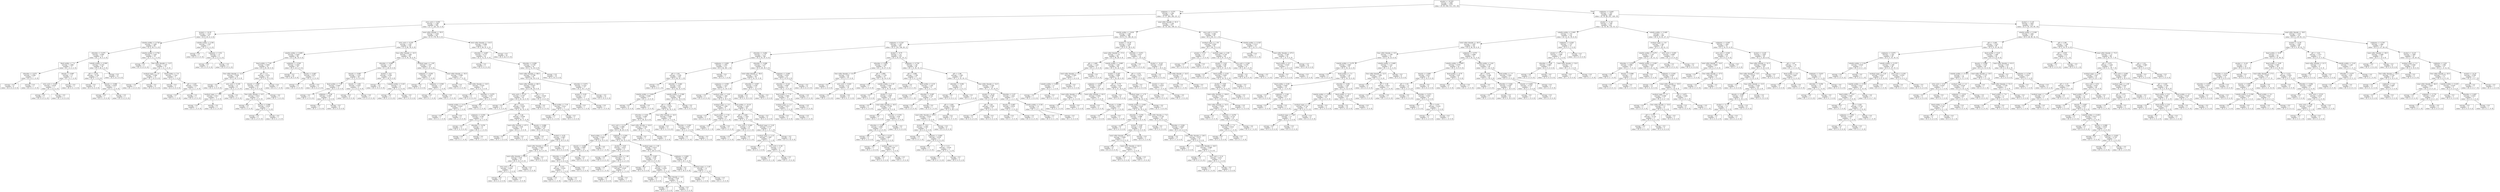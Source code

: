 digraph Tree {
node [shape=box] ;
0 [label="alcohol <= 10.525\nentropy = 1.694\nsamples = 1279\nvalue = [5, 43, 549, 513, 153, 16]"] ;
1 [label="sulphates <= 0.575\nentropy = 1.346\nsamples = 781\nvalue = [3, 27, 463, 262, 25, 1]"] ;
0 -> 1 [labeldistance=2.5, labelangle=45, headlabel="True"] ;
2 [label="citric acid <= 0.055\nentropy = 1.189\nsamples = 308\nvalue = [3, 17, 221, 63, 4, 0]"] ;
1 -> 2 ;
3 [label="alcohol <= 10.35\nentropy = 1.512\nsamples = 67\nvalue = [2, 8, 45, 8, 4, 0]"] ;
2 -> 3 ;
4 [label="volatile acidity <= 0.728\nentropy = 1.269\nsamples = 60\nvalue = [2, 6, 45, 5, 2, 0]"] ;
3 -> 4 ;
5 [label="chlorides <= 0.075\nentropy = 0.895\nsamples = 41\nvalue = [0, 1, 34, 4, 2, 0]"] ;
4 -> 5 ;
6 [label="fixed acidity <= 7.2\nentropy = 1.686\nsamples = 11\nvalue = [0, 1, 6, 2, 2, 0]"] ;
5 -> 6 ;
7 [label="chlorides <= 0.073\nentropy = 0.592\nsamples = 7\nvalue = [0, 0, 6, 1, 0, 0]"] ;
6 -> 7 ;
8 [label="entropy = 0.0\nsamples = 6\nvalue = [0, 0, 6, 0, 0, 0]"] ;
7 -> 8 ;
9 [label="entropy = 0.0\nsamples = 1\nvalue = [0, 0, 0, 1, 0, 0]"] ;
7 -> 9 ;
10 [label="density <= 0.997\nentropy = 1.5\nsamples = 4\nvalue = [0, 1, 0, 1, 2, 0]"] ;
6 -> 10 ;
11 [label="citric acid <= 0.025\nentropy = 0.918\nsamples = 3\nvalue = [0, 1, 0, 0, 2, 0]"] ;
10 -> 11 ;
12 [label="entropy = 0.0\nsamples = 2\nvalue = [0, 0, 0, 0, 2, 0]"] ;
11 -> 12 ;
13 [label="entropy = 0.0\nsamples = 1\nvalue = [0, 1, 0, 0, 0, 0]"] ;
11 -> 13 ;
14 [label="entropy = 0.0\nsamples = 1\nvalue = [0, 0, 0, 1, 0, 0]"] ;
10 -> 14 ;
15 [label="volatile acidity <= 0.595\nentropy = 0.353\nsamples = 30\nvalue = [0, 0, 28, 2, 0, 0]"] ;
5 -> 15 ;
16 [label="pH <= 3.275\nentropy = 0.764\nsamples = 9\nvalue = [0, 0, 7, 2, 0, 0]"] ;
15 -> 16 ;
17 [label="entropy = 0.0\nsamples = 6\nvalue = [0, 0, 6, 0, 0, 0]"] ;
16 -> 17 ;
18 [label="density <= 0.996\nentropy = 0.918\nsamples = 3\nvalue = [0, 0, 1, 2, 0, 0]"] ;
16 -> 18 ;
19 [label="entropy = 0.0\nsamples = 1\nvalue = [0, 0, 1, 0, 0, 0]"] ;
18 -> 19 ;
20 [label="entropy = 0.0\nsamples = 2\nvalue = [0, 0, 0, 2, 0, 0]"] ;
18 -> 20 ;
21 [label="entropy = 0.0\nsamples = 21\nvalue = [0, 0, 21, 0, 0, 0]"] ;
15 -> 21 ;
22 [label="volatile acidity <= 0.792\nentropy = 1.529\nsamples = 19\nvalue = [2, 5, 11, 1, 0, 0]"] ;
4 -> 22 ;
23 [label="entropy = 0.0\nsamples = 4\nvalue = [0, 4, 0, 0, 0, 0]"] ;
22 -> 23 ;
24 [label="free sulfur dioxide <= 12.5\nentropy = 1.237\nsamples = 15\nvalue = [2, 1, 11, 1, 0, 0]"] ;
22 -> 24 ;
25 [label="residual sugar <= 1.9\nentropy = 0.469\nsamples = 10\nvalue = [0, 1, 9, 0, 0, 0]"] ;
24 -> 25 ;
26 [label="entropy = 0.0\nsamples = 1\nvalue = [0, 1, 0, 0, 0, 0]"] ;
25 -> 26 ;
27 [label="entropy = 0.0\nsamples = 9\nvalue = [0, 0, 9, 0, 0, 0]"] ;
25 -> 27 ;
28 [label="fixed acidity <= 7.6\nentropy = 1.522\nsamples = 5\nvalue = [2, 0, 2, 1, 0, 0]"] ;
24 -> 28 ;
29 [label="entropy = 0.0\nsamples = 2\nvalue = [2, 0, 0, 0, 0, 0]"] ;
28 -> 29 ;
30 [label="pH <= 3.245\nentropy = 0.918\nsamples = 3\nvalue = [0, 0, 2, 1, 0, 0]"] ;
28 -> 30 ;
31 [label="entropy = 0.0\nsamples = 1\nvalue = [0, 0, 0, 1, 0, 0]"] ;
30 -> 31 ;
32 [label="entropy = 0.0\nsamples = 2\nvalue = [0, 0, 2, 0, 0, 0]"] ;
30 -> 32 ;
33 [label="volatile acidity <= 0.56\nentropy = 1.557\nsamples = 7\nvalue = [0, 2, 0, 3, 2, 0]"] ;
3 -> 33 ;
34 [label="entropy = 0.0\nsamples = 3\nvalue = [0, 0, 0, 3, 0, 0]"] ;
33 -> 34 ;
35 [label="sulphates <= 0.52\nentropy = 1.0\nsamples = 4\nvalue = [0, 2, 0, 0, 2, 0]"] ;
33 -> 35 ;
36 [label="entropy = 0.0\nsamples = 2\nvalue = [0, 2, 0, 0, 0, 0]"] ;
35 -> 36 ;
37 [label="entropy = 0.0\nsamples = 2\nvalue = [0, 0, 0, 0, 2, 0]"] ;
35 -> 37 ;
38 [label="total sulfur dioxide <= 55.5\nentropy = 1.028\nsamples = 241\nvalue = [1, 9, 176, 55, 0, 0]"] ;
2 -> 38 ;
39 [label="citric acid <= 0.235\nentropy = 1.241\nsamples = 126\nvalue = [1, 9, 82, 34, 0, 0]"] ;
38 -> 39 ;
40 [label="volatile acidity <= 0.685\nentropy = 0.845\nsamples = 66\nvalue = [0, 0, 48, 18, 0, 0]"] ;
39 -> 40 ;
41 [label="fixed acidity <= 7.65\nentropy = 0.965\nsamples = 41\nvalue = [0, 0, 25, 16, 0, 0]"] ;
40 -> 41 ;
42 [label="free sulfur dioxide <= 12.5\nentropy = 0.629\nsamples = 19\nvalue = [0, 0, 16, 3, 0, 0]"] ;
41 -> 42 ;
43 [label="entropy = 0.0\nsamples = 13\nvalue = [0, 0, 13, 0, 0, 0]"] ;
42 -> 43 ;
44 [label="citric acid <= 0.185\nentropy = 1.0\nsamples = 6\nvalue = [0, 0, 3, 3, 0, 0]"] ;
42 -> 44 ;
45 [label="residual sugar <= 1.95\nentropy = 0.811\nsamples = 4\nvalue = [0, 0, 1, 3, 0, 0]"] ;
44 -> 45 ;
46 [label="entropy = 0.0\nsamples = 1\nvalue = [0, 0, 1, 0, 0, 0]"] ;
45 -> 46 ;
47 [label="entropy = 0.0\nsamples = 3\nvalue = [0, 0, 0, 3, 0, 0]"] ;
45 -> 47 ;
48 [label="entropy = 0.0\nsamples = 2\nvalue = [0, 0, 2, 0, 0, 0]"] ;
44 -> 48 ;
49 [label="pH <= 3.3\nentropy = 0.976\nsamples = 22\nvalue = [0, 0, 9, 13, 0, 0]"] ;
41 -> 49 ;
50 [label="density <= 0.997\nentropy = 0.971\nsamples = 15\nvalue = [0, 0, 9, 6, 0, 0]"] ;
49 -> 50 ;
51 [label="free sulfur dioxide <= 8.5\nentropy = 0.811\nsamples = 8\nvalue = [0, 0, 2, 6, 0, 0]"] ;
50 -> 51 ;
52 [label="entropy = 0.0\nsamples = 5\nvalue = [0, 0, 0, 5, 0, 0]"] ;
51 -> 52 ;
53 [label="density <= 0.996\nentropy = 0.918\nsamples = 3\nvalue = [0, 0, 2, 1, 0, 0]"] ;
51 -> 53 ;
54 [label="entropy = 0.0\nsamples = 2\nvalue = [0, 0, 2, 0, 0, 0]"] ;
53 -> 54 ;
55 [label="entropy = 0.0\nsamples = 1\nvalue = [0, 0, 0, 1, 0, 0]"] ;
53 -> 55 ;
56 [label="entropy = 0.0\nsamples = 7\nvalue = [0, 0, 7, 0, 0, 0]"] ;
50 -> 56 ;
57 [label="entropy = 0.0\nsamples = 7\nvalue = [0, 0, 0, 7, 0, 0]"] ;
49 -> 57 ;
58 [label="sulphates <= 0.545\nentropy = 0.402\nsamples = 25\nvalue = [0, 0, 23, 2, 0, 0]"] ;
40 -> 58 ;
59 [label="entropy = 0.0\nsamples = 20\nvalue = [0, 0, 20, 0, 0, 0]"] ;
58 -> 59 ;
60 [label="density <= 0.997\nentropy = 0.971\nsamples = 5\nvalue = [0, 0, 3, 2, 0, 0]"] ;
58 -> 60 ;
61 [label="entropy = 0.0\nsamples = 3\nvalue = [0, 0, 3, 0, 0, 0]"] ;
60 -> 61 ;
62 [label="entropy = 0.0\nsamples = 2\nvalue = [0, 0, 0, 2, 0, 0]"] ;
60 -> 62 ;
63 [label="free sulfur dioxide <= 10.5\nentropy = 1.482\nsamples = 60\nvalue = [1, 9, 34, 16, 0, 0]"] ;
39 -> 63 ;
64 [label="chlorides <= 0.082\nentropy = 1.22\nsamples = 41\nvalue = [1, 3, 29, 8, 0, 0]"] ;
63 -> 64 ;
65 [label="density <= 0.997\nentropy = 1.219\nsamples = 20\nvalue = [1, 0, 11, 8, 0, 0]"] ;
64 -> 65 ;
66 [label="fixed acidity <= 7.25\nentropy = 0.845\nsamples = 11\nvalue = [0, 0, 3, 8, 0, 0]"] ;
65 -> 66 ;
67 [label="entropy = 0.0\nsamples = 2\nvalue = [0, 0, 2, 0, 0, 0]"] ;
66 -> 67 ;
68 [label="sulphates <= 0.46\nentropy = 0.503\nsamples = 9\nvalue = [0, 0, 1, 8, 0, 0]"] ;
66 -> 68 ;
69 [label="entropy = 0.0\nsamples = 1\nvalue = [0, 0, 1, 0, 0, 0]"] ;
68 -> 69 ;
70 [label="entropy = 0.0\nsamples = 8\nvalue = [0, 0, 0, 8, 0, 0]"] ;
68 -> 70 ;
71 [label="density <= 1.001\nentropy = 0.503\nsamples = 9\nvalue = [1, 0, 8, 0, 0, 0]"] ;
65 -> 71 ;
72 [label="entropy = 0.0\nsamples = 8\nvalue = [0, 0, 8, 0, 0, 0]"] ;
71 -> 72 ;
73 [label="entropy = 0.0\nsamples = 1\nvalue = [1, 0, 0, 0, 0, 0]"] ;
71 -> 73 ;
74 [label="alcohol <= 9.9\nentropy = 0.592\nsamples = 21\nvalue = [0, 3, 18, 0, 0, 0]"] ;
64 -> 74 ;
75 [label="entropy = 0.0\nsamples = 15\nvalue = [0, 0, 15, 0, 0, 0]"] ;
74 -> 75 ;
76 [label="volatile acidity <= 0.45\nentropy = 1.0\nsamples = 6\nvalue = [0, 3, 3, 0, 0, 0]"] ;
74 -> 76 ;
77 [label="entropy = 0.0\nsamples = 3\nvalue = [0, 0, 3, 0, 0, 0]"] ;
76 -> 77 ;
78 [label="entropy = 0.0\nsamples = 3\nvalue = [0, 3, 0, 0, 0, 0]"] ;
76 -> 78 ;
79 [label="residual sugar <= 1.95\nentropy = 1.557\nsamples = 19\nvalue = [0, 6, 5, 8, 0, 0]"] ;
63 -> 79 ;
80 [label="sulphates <= 0.555\nentropy = 0.65\nsamples = 6\nvalue = [0, 0, 5, 1, 0, 0]"] ;
79 -> 80 ;
81 [label="entropy = 0.0\nsamples = 4\nvalue = [0, 0, 4, 0, 0, 0]"] ;
80 -> 81 ;
82 [label="sulphates <= 0.565\nentropy = 1.0\nsamples = 2\nvalue = [0, 0, 1, 1, 0, 0]"] ;
80 -> 82 ;
83 [label="entropy = 0.0\nsamples = 1\nvalue = [0, 0, 0, 1, 0, 0]"] ;
82 -> 83 ;
84 [label="entropy = 0.0\nsamples = 1\nvalue = [0, 0, 1, 0, 0, 0]"] ;
82 -> 84 ;
85 [label="total sulfur dioxide <= 35.5\nentropy = 0.996\nsamples = 13\nvalue = [0, 6, 0, 7, 0, 0]"] ;
79 -> 85 ;
86 [label="entropy = 0.0\nsamples = 4\nvalue = [0, 0, 0, 4, 0, 0]"] ;
85 -> 86 ;
87 [label="free sulfur dioxide <= 16.5\nentropy = 0.918\nsamples = 9\nvalue = [0, 6, 0, 3, 0, 0]"] ;
85 -> 87 ;
88 [label="entropy = 0.0\nsamples = 4\nvalue = [0, 4, 0, 0, 0, 0]"] ;
87 -> 88 ;
89 [label="chlorides <= 0.075\nentropy = 0.971\nsamples = 5\nvalue = [0, 2, 0, 3, 0, 0]"] ;
87 -> 89 ;
90 [label="volatile acidity <= 0.33\nentropy = 0.918\nsamples = 3\nvalue = [0, 2, 0, 1, 0, 0]"] ;
89 -> 90 ;
91 [label="entropy = 0.0\nsamples = 1\nvalue = [0, 0, 0, 1, 0, 0]"] ;
90 -> 91 ;
92 [label="entropy = 0.0\nsamples = 2\nvalue = [0, 2, 0, 0, 0, 0]"] ;
90 -> 92 ;
93 [label="entropy = 0.0\nsamples = 2\nvalue = [0, 0, 0, 2, 0, 0]"] ;
89 -> 93 ;
94 [label="total sulfur dioxide <= 114.5\nentropy = 0.686\nsamples = 115\nvalue = [0, 0, 94, 21, 0, 0]"] ;
38 -> 94 ;
95 [label="chlorides <= 0.067\nentropy = 0.771\nsamples = 93\nvalue = [0, 0, 72, 21, 0, 0]"] ;
94 -> 95 ;
96 [label="entropy = 0.0\nsamples = 2\nvalue = [0, 0, 0, 2, 0, 0]"] ;
95 -> 96 ;
97 [label="chlorides <= 0.099\nentropy = 0.739\nsamples = 91\nvalue = [0, 0, 72, 19, 0, 0]"] ;
95 -> 97 ;
98 [label="total sulfur dioxide <= 99.0\nentropy = 0.786\nsamples = 81\nvalue = [0, 0, 62, 19, 0, 0]"] ;
97 -> 98 ;
99 [label="total sulfur dioxide <= 88.5\nentropy = 0.857\nsamples = 64\nvalue = [0, 0, 46, 18, 0, 0]"] ;
98 -> 99 ;
100 [label="citric acid <= 0.115\nentropy = 0.757\nsamples = 55\nvalue = [0, 0, 43, 12, 0, 0]"] ;
99 -> 100 ;
101 [label="entropy = 0.0\nsamples = 11\nvalue = [0, 0, 11, 0, 0, 0]"] ;
100 -> 101 ;
102 [label="pH <= 3.215\nentropy = 0.845\nsamples = 44\nvalue = [0, 0, 32, 12, 0, 0]"] ;
100 -> 102 ;
103 [label="sulphates <= 0.555\nentropy = 0.391\nsamples = 13\nvalue = [0, 0, 12, 1, 0, 0]"] ;
102 -> 103 ;
104 [label="entropy = 0.0\nsamples = 11\nvalue = [0, 0, 11, 0, 0, 0]"] ;
103 -> 104 ;
105 [label="chlorides <= 0.078\nentropy = 1.0\nsamples = 2\nvalue = [0, 0, 1, 1, 0, 0]"] ;
103 -> 105 ;
106 [label="entropy = 0.0\nsamples = 1\nvalue = [0, 0, 0, 1, 0, 0]"] ;
105 -> 106 ;
107 [label="entropy = 0.0\nsamples = 1\nvalue = [0, 0, 1, 0, 0, 0]"] ;
105 -> 107 ;
108 [label="pH <= 3.28\nentropy = 0.938\nsamples = 31\nvalue = [0, 0, 20, 11, 0, 0]"] ;
102 -> 108 ;
109 [label="total sulfur dioxide <= 67.5\nentropy = 0.65\nsamples = 6\nvalue = [0, 0, 1, 5, 0, 0]"] ;
108 -> 109 ;
110 [label="entropy = 0.0\nsamples = 1\nvalue = [0, 0, 1, 0, 0, 0]"] ;
109 -> 110 ;
111 [label="entropy = 0.0\nsamples = 5\nvalue = [0, 0, 0, 5, 0, 0]"] ;
109 -> 111 ;
112 [label="density <= 0.996\nentropy = 0.795\nsamples = 25\nvalue = [0, 0, 19, 6, 0, 0]"] ;
108 -> 112 ;
113 [label="entropy = 0.0\nsamples = 2\nvalue = [0, 0, 0, 2, 0, 0]"] ;
112 -> 113 ;
114 [label="alcohol <= 9.55\nentropy = 0.667\nsamples = 23\nvalue = [0, 0, 19, 4, 0, 0]"] ;
112 -> 114 ;
115 [label="total sulfur dioxide <= 81.0\nentropy = 0.863\nsamples = 14\nvalue = [0, 0, 10, 4, 0, 0]"] ;
114 -> 115 ;
116 [label="total sulfur dioxide <= 62.5\nentropy = 0.65\nsamples = 12\nvalue = [0, 0, 10, 2, 0, 0]"] ;
115 -> 116 ;
117 [label="citric acid <= 0.51\nentropy = 0.918\nsamples = 3\nvalue = [0, 0, 1, 2, 0, 0]"] ;
116 -> 117 ;
118 [label="entropy = 0.0\nsamples = 2\nvalue = [0, 0, 0, 2, 0, 0]"] ;
117 -> 118 ;
119 [label="entropy = 0.0\nsamples = 1\nvalue = [0, 0, 1, 0, 0, 0]"] ;
117 -> 119 ;
120 [label="entropy = 0.0\nsamples = 9\nvalue = [0, 0, 9, 0, 0, 0]"] ;
116 -> 120 ;
121 [label="entropy = 0.0\nsamples = 2\nvalue = [0, 0, 0, 2, 0, 0]"] ;
115 -> 121 ;
122 [label="entropy = 0.0\nsamples = 9\nvalue = [0, 0, 9, 0, 0, 0]"] ;
114 -> 122 ;
123 [label="pH <= 3.3\nentropy = 0.918\nsamples = 9\nvalue = [0, 0, 3, 6, 0, 0]"] ;
99 -> 123 ;
124 [label="entropy = 0.0\nsamples = 5\nvalue = [0, 0, 0, 5, 0, 0]"] ;
123 -> 124 ;
125 [label="fixed acidity <= 7.35\nentropy = 0.811\nsamples = 4\nvalue = [0, 0, 3, 1, 0, 0]"] ;
123 -> 125 ;
126 [label="entropy = 0.0\nsamples = 1\nvalue = [0, 0, 0, 1, 0, 0]"] ;
125 -> 126 ;
127 [label="entropy = 0.0\nsamples = 3\nvalue = [0, 0, 3, 0, 0, 0]"] ;
125 -> 127 ;
128 [label="chlorides <= 0.073\nentropy = 0.323\nsamples = 17\nvalue = [0, 0, 16, 1, 0, 0]"] ;
98 -> 128 ;
129 [label="alcohol <= 9.45\nentropy = 1.0\nsamples = 2\nvalue = [0, 0, 1, 1, 0, 0]"] ;
128 -> 129 ;
130 [label="entropy = 0.0\nsamples = 1\nvalue = [0, 0, 0, 1, 0, 0]"] ;
129 -> 130 ;
131 [label="entropy = 0.0\nsamples = 1\nvalue = [0, 0, 1, 0, 0, 0]"] ;
129 -> 131 ;
132 [label="entropy = 0.0\nsamples = 15\nvalue = [0, 0, 15, 0, 0, 0]"] ;
128 -> 132 ;
133 [label="entropy = 0.0\nsamples = 10\nvalue = [0, 0, 10, 0, 0, 0]"] ;
97 -> 133 ;
134 [label="entropy = 0.0\nsamples = 22\nvalue = [0, 0, 22, 0, 0, 0]"] ;
94 -> 134 ;
135 [label="total sulfur dioxide <= 81.5\nentropy = 1.356\nsamples = 473\nvalue = [0, 10, 242, 199, 21, 1]"] ;
1 -> 135 ;
136 [label="volatile acidity <= 0.618\nentropy = 1.386\nsamples = 388\nvalue = [0, 8, 173, 186, 20, 1]"] ;
135 -> 136 ;
137 [label="sulphates <= 0.725\nentropy = 1.367\nsamples = 287\nvalue = [0, 2, 116, 148, 20, 1]"] ;
136 -> 137 ;
138 [label="chlorides <= 0.082\nentropy = 1.174\nsamples = 184\nvalue = [0, 0, 91, 87, 6, 0]"] ;
137 -> 138 ;
139 [label="sulphates <= 0.695\nentropy = 1.054\nsamples = 111\nvalue = [0, 0, 62, 48, 1, 0]"] ;
138 -> 139 ;
140 [label="pH <= 2.93\nentropy = 1.039\nsamples = 104\nvalue = [0, 0, 62, 41, 1, 0]"] ;
139 -> 140 ;
141 [label="entropy = 0.0\nsamples = 1\nvalue = [0, 0, 0, 0, 1, 0]"] ;
140 -> 141 ;
142 [label="chlorides <= 0.061\nentropy = 0.97\nsamples = 103\nvalue = [0, 0, 62, 41, 0, 0]"] ;
140 -> 142 ;
143 [label="volatile acidity <= 0.605\nentropy = 0.592\nsamples = 7\nvalue = [0, 0, 1, 6, 0, 0]"] ;
142 -> 143 ;
144 [label="entropy = 0.0\nsamples = 6\nvalue = [0, 0, 0, 6, 0, 0]"] ;
143 -> 144 ;
145 [label="entropy = 0.0\nsamples = 1\nvalue = [0, 0, 1, 0, 0, 0]"] ;
143 -> 145 ;
146 [label="volatile acidity <= 0.585\nentropy = 0.946\nsamples = 96\nvalue = [0, 0, 61, 35, 0, 0]"] ;
142 -> 146 ;
147 [label="pH <= 3.455\nentropy = 0.972\nsamples = 87\nvalue = [0, 0, 52, 35, 0, 0]"] ;
146 -> 147 ;
148 [label="chlorides <= 0.08\nentropy = 0.993\nsamples = 71\nvalue = [0, 0, 39, 32, 0, 0]"] ;
147 -> 148 ;
149 [label="citric acid <= 0.215\nentropy = 0.969\nsamples = 63\nvalue = [0, 0, 38, 25, 0, 0]"] ;
148 -> 149 ;
150 [label="fixed acidity <= 7.75\nentropy = 0.959\nsamples = 21\nvalue = [0, 0, 8, 13, 0, 0]"] ;
149 -> 150 ;
151 [label="density <= 0.996\nentropy = 0.985\nsamples = 14\nvalue = [0, 0, 8, 6, 0, 0]"] ;
150 -> 151 ;
152 [label="chlorides <= 0.067\nentropy = 0.811\nsamples = 8\nvalue = [0, 0, 2, 6, 0, 0]"] ;
151 -> 152 ;
153 [label="pH <= 3.315\nentropy = 0.918\nsamples = 3\nvalue = [0, 0, 2, 1, 0, 0]"] ;
152 -> 153 ;
154 [label="entropy = 0.0\nsamples = 1\nvalue = [0, 0, 0, 1, 0, 0]"] ;
153 -> 154 ;
155 [label="entropy = 0.0\nsamples = 2\nvalue = [0, 0, 2, 0, 0, 0]"] ;
153 -> 155 ;
156 [label="entropy = 0.0\nsamples = 5\nvalue = [0, 0, 0, 5, 0, 0]"] ;
152 -> 156 ;
157 [label="entropy = 0.0\nsamples = 6\nvalue = [0, 0, 6, 0, 0, 0]"] ;
151 -> 157 ;
158 [label="entropy = 0.0\nsamples = 7\nvalue = [0, 0, 0, 7, 0, 0]"] ;
150 -> 158 ;
159 [label="sulphates <= 0.595\nentropy = 0.863\nsamples = 42\nvalue = [0, 0, 30, 12, 0, 0]"] ;
149 -> 159 ;
160 [label="alcohol <= 9.65\nentropy = 0.811\nsamples = 8\nvalue = [0, 0, 2, 6, 0, 0]"] ;
159 -> 160 ;
161 [label="entropy = 0.0\nsamples = 4\nvalue = [0, 0, 0, 4, 0, 0]"] ;
160 -> 161 ;
162 [label="residual sugar <= 1.95\nentropy = 1.0\nsamples = 4\nvalue = [0, 0, 2, 2, 0, 0]"] ;
160 -> 162 ;
163 [label="entropy = 0.0\nsamples = 1\nvalue = [0, 0, 0, 1, 0, 0]"] ;
162 -> 163 ;
164 [label="residual sugar <= 2.55\nentropy = 0.918\nsamples = 3\nvalue = [0, 0, 2, 1, 0, 0]"] ;
162 -> 164 ;
165 [label="entropy = 0.0\nsamples = 2\nvalue = [0, 0, 2, 0, 0, 0]"] ;
164 -> 165 ;
166 [label="entropy = 0.0\nsamples = 1\nvalue = [0, 0, 0, 1, 0, 0]"] ;
164 -> 166 ;
167 [label="residual sugar <= 1.95\nentropy = 0.672\nsamples = 34\nvalue = [0, 0, 28, 6, 0, 0]"] ;
159 -> 167 ;
168 [label="density <= 0.997\nentropy = 0.94\nsamples = 14\nvalue = [0, 0, 9, 5, 0, 0]"] ;
167 -> 168 ;
169 [label="entropy = 0.0\nsamples = 6\nvalue = [0, 0, 6, 0, 0, 0]"] ;
168 -> 169 ;
170 [label="alcohol <= 9.4\nentropy = 0.954\nsamples = 8\nvalue = [0, 0, 3, 5, 0, 0]"] ;
168 -> 170 ;
171 [label="entropy = 0.0\nsamples = 2\nvalue = [0, 0, 2, 0, 0, 0]"] ;
170 -> 171 ;
172 [label="free sulfur dioxide <= 4.0\nentropy = 0.65\nsamples = 6\nvalue = [0, 0, 1, 5, 0, 0]"] ;
170 -> 172 ;
173 [label="entropy = 0.0\nsamples = 1\nvalue = [0, 0, 1, 0, 0, 0]"] ;
172 -> 173 ;
174 [label="entropy = 0.0\nsamples = 5\nvalue = [0, 0, 0, 5, 0, 0]"] ;
172 -> 174 ;
175 [label="sulphates <= 0.665\nentropy = 0.286\nsamples = 20\nvalue = [0, 0, 19, 1, 0, 0]"] ;
167 -> 175 ;
176 [label="entropy = 0.0\nsamples = 18\nvalue = [0, 0, 18, 0, 0, 0]"] ;
175 -> 176 ;
177 [label="residual sugar <= 2.45\nentropy = 1.0\nsamples = 2\nvalue = [0, 0, 1, 1, 0, 0]"] ;
175 -> 177 ;
178 [label="entropy = 0.0\nsamples = 1\nvalue = [0, 0, 0, 1, 0, 0]"] ;
177 -> 178 ;
179 [label="entropy = 0.0\nsamples = 1\nvalue = [0, 0, 1, 0, 0, 0]"] ;
177 -> 179 ;
180 [label="total sulfur dioxide <= 62.0\nentropy = 0.544\nsamples = 8\nvalue = [0, 0, 1, 7, 0, 0]"] ;
148 -> 180 ;
181 [label="entropy = 0.0\nsamples = 7\nvalue = [0, 0, 0, 7, 0, 0]"] ;
180 -> 181 ;
182 [label="entropy = 0.0\nsamples = 1\nvalue = [0, 0, 1, 0, 0, 0]"] ;
180 -> 182 ;
183 [label="free sulfur dioxide <= 18.5\nentropy = 0.696\nsamples = 16\nvalue = [0, 0, 13, 3, 0, 0]"] ;
147 -> 183 ;
184 [label="entropy = 0.0\nsamples = 11\nvalue = [0, 0, 11, 0, 0, 0]"] ;
183 -> 184 ;
185 [label="chlorides <= 0.081\nentropy = 0.971\nsamples = 5\nvalue = [0, 0, 2, 3, 0, 0]"] ;
183 -> 185 ;
186 [label="entropy = 0.0\nsamples = 3\nvalue = [0, 0, 0, 3, 0, 0]"] ;
185 -> 186 ;
187 [label="entropy = 0.0\nsamples = 2\nvalue = [0, 0, 2, 0, 0, 0]"] ;
185 -> 187 ;
188 [label="entropy = 0.0\nsamples = 9\nvalue = [0, 0, 9, 0, 0, 0]"] ;
146 -> 188 ;
189 [label="entropy = 0.0\nsamples = 7\nvalue = [0, 0, 0, 7, 0, 0]"] ;
139 -> 189 ;
190 [label="chlorides <= 0.098\nentropy = 1.277\nsamples = 73\nvalue = [0, 0, 29, 39, 5, 0]"] ;
138 -> 190 ;
191 [label="total sulfur dioxide <= 56.0\nentropy = 1.274\nsamples = 50\nvalue = [0, 0, 14, 31, 5, 0]"] ;
190 -> 191 ;
192 [label="sulphates <= 0.585\nentropy = 1.414\nsamples = 37\nvalue = [0, 0, 13, 19, 5, 0]"] ;
191 -> 192 ;
193 [label="entropy = 0.0\nsamples = 4\nvalue = [0, 0, 4, 0, 0, 0]"] ;
192 -> 193 ;
194 [label="residual sugar <= 2.05\nentropy = 1.382\nsamples = 33\nvalue = [0, 0, 9, 19, 5, 0]"] ;
192 -> 194 ;
195 [label="residual sugar <= 1.8\nentropy = 1.299\nsamples = 8\nvalue = [0, 0, 5, 2, 1, 0]"] ;
194 -> 195 ;
196 [label="entropy = 0.0\nsamples = 2\nvalue = [0, 0, 0, 2, 0, 0]"] ;
195 -> 196 ;
197 [label="fixed acidity <= 7.55\nentropy = 0.65\nsamples = 6\nvalue = [0, 0, 5, 0, 1, 0]"] ;
195 -> 197 ;
198 [label="entropy = 0.0\nsamples = 1\nvalue = [0, 0, 0, 0, 1, 0]"] ;
197 -> 198 ;
199 [label="entropy = 0.0\nsamples = 5\nvalue = [0, 0, 5, 0, 0, 0]"] ;
197 -> 199 ;
200 [label="fixed acidity <= 10.25\nentropy = 1.224\nsamples = 25\nvalue = [0, 0, 4, 17, 4, 0]"] ;
194 -> 200 ;
201 [label="pH <= 3.265\nentropy = 1.403\nsamples = 19\nvalue = [0, 0, 4, 11, 4, 0]"] ;
200 -> 201 ;
202 [label="citric acid <= 0.265\nentropy = 1.0\nsamples = 6\nvalue = [0, 0, 3, 0, 3, 0]"] ;
201 -> 202 ;
203 [label="entropy = 0.0\nsamples = 3\nvalue = [0, 0, 3, 0, 0, 0]"] ;
202 -> 203 ;
204 [label="entropy = 0.0\nsamples = 3\nvalue = [0, 0, 0, 0, 3, 0]"] ;
202 -> 204 ;
205 [label="residual sugar <= 2.25\nentropy = 0.773\nsamples = 13\nvalue = [0, 0, 1, 11, 1, 0]"] ;
201 -> 205 ;
206 [label="residual sugar <= 2.15\nentropy = 1.585\nsamples = 3\nvalue = [0, 0, 1, 1, 1, 0]"] ;
205 -> 206 ;
207 [label="entropy = 0.0\nsamples = 1\nvalue = [0, 0, 0, 1, 0, 0]"] ;
206 -> 207 ;
208 [label="citric acid <= 0.38\nentropy = 1.0\nsamples = 2\nvalue = [0, 0, 1, 0, 1, 0]"] ;
206 -> 208 ;
209 [label="entropy = 0.0\nsamples = 1\nvalue = [0, 0, 0, 0, 1, 0]"] ;
208 -> 209 ;
210 [label="entropy = 0.0\nsamples = 1\nvalue = [0, 0, 1, 0, 0, 0]"] ;
208 -> 210 ;
211 [label="entropy = 0.0\nsamples = 10\nvalue = [0, 0, 0, 10, 0, 0]"] ;
205 -> 211 ;
212 [label="entropy = 0.0\nsamples = 6\nvalue = [0, 0, 0, 6, 0, 0]"] ;
200 -> 212 ;
213 [label="chlorides <= 0.097\nentropy = 0.391\nsamples = 13\nvalue = [0, 0, 1, 12, 0, 0]"] ;
191 -> 213 ;
214 [label="entropy = 0.0\nsamples = 12\nvalue = [0, 0, 0, 12, 0, 0]"] ;
213 -> 214 ;
215 [label="entropy = 0.0\nsamples = 1\nvalue = [0, 0, 1, 0, 0, 0]"] ;
213 -> 215 ;
216 [label="sulphates <= 0.665\nentropy = 0.932\nsamples = 23\nvalue = [0, 0, 15, 8, 0, 0]"] ;
190 -> 216 ;
217 [label="chlorides <= 0.143\nentropy = 0.997\nsamples = 15\nvalue = [0, 0, 7, 8, 0, 0]"] ;
216 -> 217 ;
218 [label="fixed acidity <= 7.75\nentropy = 0.881\nsamples = 10\nvalue = [0, 0, 7, 3, 0, 0]"] ;
217 -> 218 ;
219 [label="residual sugar <= 2.3\nentropy = 0.971\nsamples = 5\nvalue = [0, 0, 2, 3, 0, 0]"] ;
218 -> 219 ;
220 [label="entropy = 0.0\nsamples = 2\nvalue = [0, 0, 2, 0, 0, 0]"] ;
219 -> 220 ;
221 [label="entropy = 0.0\nsamples = 3\nvalue = [0, 0, 0, 3, 0, 0]"] ;
219 -> 221 ;
222 [label="entropy = 0.0\nsamples = 5\nvalue = [0, 0, 5, 0, 0, 0]"] ;
218 -> 222 ;
223 [label="entropy = 0.0\nsamples = 5\nvalue = [0, 0, 0, 5, 0, 0]"] ;
217 -> 223 ;
224 [label="entropy = 0.0\nsamples = 8\nvalue = [0, 0, 8, 0, 0, 0]"] ;
216 -> 224 ;
225 [label="alcohol <= 9.75\nentropy = 1.51\nsamples = 103\nvalue = [0, 2, 25, 61, 14, 1]"] ;
137 -> 225 ;
226 [label="chlorides <= 0.084\nentropy = 1.106\nsamples = 47\nvalue = [0, 1, 19, 27, 0, 0]"] ;
225 -> 226 ;
227 [label="free sulfur dioxide <= 4.0\nentropy = 0.61\nsamples = 20\nvalue = [0, 0, 3, 17, 0, 0]"] ;
226 -> 227 ;
228 [label="entropy = 0.0\nsamples = 2\nvalue = [0, 0, 2, 0, 0, 0]"] ;
227 -> 228 ;
229 [label="citric acid <= 0.025\nentropy = 0.31\nsamples = 18\nvalue = [0, 0, 1, 17, 0, 0]"] ;
227 -> 229 ;
230 [label="entropy = 0.0\nsamples = 1\nvalue = [0, 0, 1, 0, 0, 0]"] ;
229 -> 230 ;
231 [label="entropy = 0.0\nsamples = 17\nvalue = [0, 0, 0, 17, 0, 0]"] ;
229 -> 231 ;
232 [label="pH <= 2.885\nentropy = 1.154\nsamples = 27\nvalue = [0, 1, 16, 10, 0, 0]"] ;
226 -> 232 ;
233 [label="entropy = 0.0\nsamples = 1\nvalue = [0, 1, 0, 0, 0, 0]"] ;
232 -> 233 ;
234 [label="volatile acidity <= 0.35\nentropy = 0.961\nsamples = 26\nvalue = [0, 0, 16, 10, 0, 0]"] ;
232 -> 234 ;
235 [label="entropy = 0.0\nsamples = 3\nvalue = [0, 0, 0, 3, 0, 0]"] ;
234 -> 235 ;
236 [label="alcohol <= 9.15\nentropy = 0.887\nsamples = 23\nvalue = [0, 0, 16, 7, 0, 0]"] ;
234 -> 236 ;
237 [label="entropy = 0.0\nsamples = 2\nvalue = [0, 0, 0, 2, 0, 0]"] ;
236 -> 237 ;
238 [label="total sulfur dioxide <= 40.5\nentropy = 0.792\nsamples = 21\nvalue = [0, 0, 16, 5, 0, 0]"] ;
236 -> 238 ;
239 [label="entropy = 0.0\nsamples = 7\nvalue = [0, 0, 7, 0, 0, 0]"] ;
238 -> 239 ;
240 [label="chlorides <= 0.353\nentropy = 0.94\nsamples = 14\nvalue = [0, 0, 9, 5, 0, 0]"] ;
238 -> 240 ;
241 [label="chlorides <= 0.087\nentropy = 0.991\nsamples = 9\nvalue = [0, 0, 4, 5, 0, 0]"] ;
240 -> 241 ;
242 [label="entropy = 0.0\nsamples = 2\nvalue = [0, 0, 2, 0, 0, 0]"] ;
241 -> 242 ;
243 [label="citric acid <= 0.225\nentropy = 0.863\nsamples = 7\nvalue = [0, 0, 2, 5, 0, 0]"] ;
241 -> 243 ;
244 [label="entropy = 0.0\nsamples = 1\nvalue = [0, 0, 1, 0, 0, 0]"] ;
243 -> 244 ;
245 [label="residual sugar <= 2.3\nentropy = 0.65\nsamples = 6\nvalue = [0, 0, 1, 5, 0, 0]"] ;
243 -> 245 ;
246 [label="entropy = 0.0\nsamples = 5\nvalue = [0, 0, 0, 5, 0, 0]"] ;
245 -> 246 ;
247 [label="entropy = 0.0\nsamples = 1\nvalue = [0, 0, 1, 0, 0, 0]"] ;
245 -> 247 ;
248 [label="entropy = 0.0\nsamples = 5\nvalue = [0, 0, 5, 0, 0, 0]"] ;
240 -> 248 ;
249 [label="sulphates <= 0.745\nentropy = 1.49\nsamples = 56\nvalue = [0, 1, 6, 34, 14, 1]"] ;
225 -> 249 ;
250 [label="pH <= 3.085\nentropy = 1.392\nsamples = 9\nvalue = [0, 0, 4, 1, 4, 0]"] ;
249 -> 250 ;
251 [label="entropy = 0.0\nsamples = 3\nvalue = [0, 0, 0, 0, 3, 0]"] ;
250 -> 251 ;
252 [label="fixed acidity <= 6.35\nentropy = 1.252\nsamples = 6\nvalue = [0, 0, 4, 1, 1, 0]"] ;
250 -> 252 ;
253 [label="entropy = 0.0\nsamples = 1\nvalue = [0, 0, 0, 0, 1, 0]"] ;
252 -> 253 ;
254 [label="chlorides <= 0.087\nentropy = 0.722\nsamples = 5\nvalue = [0, 0, 4, 1, 0, 0]"] ;
252 -> 254 ;
255 [label="entropy = 0.0\nsamples = 4\nvalue = [0, 0, 4, 0, 0, 0]"] ;
254 -> 255 ;
256 [label="entropy = 0.0\nsamples = 1\nvalue = [0, 0, 0, 1, 0, 0]"] ;
254 -> 256 ;
257 [label="pH <= 2.98\nentropy = 1.263\nsamples = 47\nvalue = [0, 1, 2, 33, 10, 1]"] ;
249 -> 257 ;
258 [label="chlorides <= 0.091\nentropy = 1.0\nsamples = 2\nvalue = [0, 0, 1, 0, 0, 1]"] ;
257 -> 258 ;
259 [label="entropy = 0.0\nsamples = 1\nvalue = [0, 0, 0, 0, 0, 1]"] ;
258 -> 259 ;
260 [label="entropy = 0.0\nsamples = 1\nvalue = [0, 0, 1, 0, 0, 0]"] ;
258 -> 260 ;
261 [label="free sulfur dioxide <= 32.5\nentropy = 1.054\nsamples = 45\nvalue = [0, 1, 1, 33, 10, 0]"] ;
257 -> 261 ;
262 [label="alcohol <= 10.45\nentropy = 0.769\nsamples = 40\nvalue = [0, 0, 0, 31, 9, 0]"] ;
261 -> 262 ;
263 [label="pH <= 3.265\nentropy = 0.602\nsamples = 34\nvalue = [0, 0, 0, 29, 5, 0]"] ;
262 -> 263 ;
264 [label="total sulfur dioxide <= 42.0\nentropy = 0.874\nsamples = 17\nvalue = [0, 0, 0, 12, 5, 0]"] ;
263 -> 264 ;
265 [label="alcohol <= 10.0\nentropy = 0.991\nsamples = 9\nvalue = [0, 0, 0, 4, 5, 0]"] ;
264 -> 265 ;
266 [label="entropy = 0.0\nsamples = 3\nvalue = [0, 0, 0, 0, 3, 0]"] ;
265 -> 266 ;
267 [label="sulphates <= 0.805\nentropy = 0.918\nsamples = 6\nvalue = [0, 0, 0, 4, 2, 0]"] ;
265 -> 267 ;
268 [label="entropy = 0.0\nsamples = 3\nvalue = [0, 0, 0, 3, 0, 0]"] ;
267 -> 268 ;
269 [label="pH <= 3.13\nentropy = 0.918\nsamples = 3\nvalue = [0, 0, 0, 1, 2, 0]"] ;
267 -> 269 ;
270 [label="entropy = 0.0\nsamples = 1\nvalue = [0, 0, 0, 1, 0, 0]"] ;
269 -> 270 ;
271 [label="entropy = 0.0\nsamples = 2\nvalue = [0, 0, 0, 0, 2, 0]"] ;
269 -> 271 ;
272 [label="entropy = 0.0\nsamples = 8\nvalue = [0, 0, 0, 8, 0, 0]"] ;
264 -> 272 ;
273 [label="entropy = 0.0\nsamples = 17\nvalue = [0, 0, 0, 17, 0, 0]"] ;
263 -> 273 ;
274 [label="pH <= 3.26\nentropy = 0.918\nsamples = 6\nvalue = [0, 0, 0, 2, 4, 0]"] ;
262 -> 274 ;
275 [label="entropy = 0.0\nsamples = 2\nvalue = [0, 0, 0, 2, 0, 0]"] ;
274 -> 275 ;
276 [label="entropy = 0.0\nsamples = 4\nvalue = [0, 0, 0, 0, 4, 0]"] ;
274 -> 276 ;
277 [label="chlorides <= 0.07\nentropy = 1.922\nsamples = 5\nvalue = [0, 1, 1, 2, 1, 0]"] ;
261 -> 277 ;
278 [label="density <= 0.997\nentropy = 0.918\nsamples = 3\nvalue = [0, 0, 1, 2, 0, 0]"] ;
277 -> 278 ;
279 [label="entropy = 0.0\nsamples = 1\nvalue = [0, 0, 1, 0, 0, 0]"] ;
278 -> 279 ;
280 [label="entropy = 0.0\nsamples = 2\nvalue = [0, 0, 0, 2, 0, 0]"] ;
278 -> 280 ;
281 [label="volatile acidity <= 0.36\nentropy = 1.0\nsamples = 2\nvalue = [0, 1, 0, 0, 1, 0]"] ;
277 -> 281 ;
282 [label="entropy = 0.0\nsamples = 1\nvalue = [0, 0, 0, 0, 1, 0]"] ;
281 -> 282 ;
283 [label="entropy = 0.0\nsamples = 1\nvalue = [0, 1, 0, 0, 0, 0]"] ;
281 -> 283 ;
284 [label="alcohol <= 10.35\nentropy = 1.238\nsamples = 101\nvalue = [0, 6, 57, 38, 0, 0]"] ;
136 -> 284 ;
285 [label="total sulfur dioxide <= 17.0\nentropy = 1.179\nsamples = 89\nvalue = [0, 5, 56, 28, 0, 0]"] ;
284 -> 285 ;
286 [label="pH <= 3.485\nentropy = 1.224\nsamples = 9\nvalue = [0, 2, 1, 6, 0, 0]"] ;
285 -> 286 ;
287 [label="total sulfur dioxide <= 11.5\nentropy = 0.592\nsamples = 7\nvalue = [0, 0, 1, 6, 0, 0]"] ;
286 -> 287 ;
288 [label="volatile acidity <= 0.683\nentropy = 1.0\nsamples = 2\nvalue = [0, 0, 1, 1, 0, 0]"] ;
287 -> 288 ;
289 [label="entropy = 0.0\nsamples = 1\nvalue = [0, 0, 1, 0, 0, 0]"] ;
288 -> 289 ;
290 [label="entropy = 0.0\nsamples = 1\nvalue = [0, 0, 0, 1, 0, 0]"] ;
288 -> 290 ;
291 [label="entropy = 0.0\nsamples = 5\nvalue = [0, 0, 0, 5, 0, 0]"] ;
287 -> 291 ;
292 [label="entropy = 0.0\nsamples = 2\nvalue = [0, 2, 0, 0, 0, 0]"] ;
286 -> 292 ;
293 [label="volatile acidity <= 0.865\nentropy = 1.061\nsamples = 80\nvalue = [0, 3, 55, 22, 0, 0]"] ;
285 -> 293 ;
294 [label="alcohol <= 9.267\nentropy = 0.968\nsamples = 75\nvalue = [0, 1, 52, 22, 0, 0]"] ;
293 -> 294 ;
295 [label="sulphates <= 0.595\nentropy = 1.325\nsamples = 12\nvalue = [0, 1, 5, 6, 0, 0]"] ;
294 -> 295 ;
296 [label="total sulfur dioxide <= 57.0\nentropy = 0.811\nsamples = 4\nvalue = [0, 1, 0, 3, 0, 0]"] ;
295 -> 296 ;
297 [label="entropy = 0.0\nsamples = 3\nvalue = [0, 0, 0, 3, 0, 0]"] ;
296 -> 297 ;
298 [label="entropy = 0.0\nsamples = 1\nvalue = [0, 1, 0, 0, 0, 0]"] ;
296 -> 298 ;
299 [label="total sulfur dioxide <= 63.5\nentropy = 0.954\nsamples = 8\nvalue = [0, 0, 5, 3, 0, 0]"] ;
295 -> 299 ;
300 [label="entropy = 0.0\nsamples = 4\nvalue = [0, 0, 4, 0, 0, 0]"] ;
299 -> 300 ;
301 [label="density <= 0.996\nentropy = 0.811\nsamples = 4\nvalue = [0, 0, 1, 3, 0, 0]"] ;
299 -> 301 ;
302 [label="entropy = 0.0\nsamples = 1\nvalue = [0, 0, 1, 0, 0, 0]"] ;
301 -> 302 ;
303 [label="entropy = 0.0\nsamples = 3\nvalue = [0, 0, 0, 3, 0, 0]"] ;
301 -> 303 ;
304 [label="pH <= 3.175\nentropy = 0.818\nsamples = 63\nvalue = [0, 0, 47, 16, 0, 0]"] ;
294 -> 304 ;
305 [label="entropy = 0.0\nsamples = 8\nvalue = [0, 0, 8, 0, 0, 0]"] ;
304 -> 305 ;
306 [label="residual sugar <= 2.75\nentropy = 0.87\nsamples = 55\nvalue = [0, 0, 39, 16, 0, 0]"] ;
304 -> 306 ;
307 [label="volatile acidity <= 0.663\nentropy = 0.918\nsamples = 48\nvalue = [0, 0, 32, 16, 0, 0]"] ;
306 -> 307 ;
308 [label="chlorides <= 0.078\nentropy = 0.998\nsamples = 19\nvalue = [0, 0, 9, 10, 0, 0]"] ;
307 -> 308 ;
309 [label="entropy = 0.0\nsamples = 5\nvalue = [0, 0, 0, 5, 0, 0]"] ;
308 -> 309 ;
310 [label="alcohol <= 9.85\nentropy = 0.94\nsamples = 14\nvalue = [0, 0, 9, 5, 0, 0]"] ;
308 -> 310 ;
311 [label="total sulfur dioxide <= 34.5\nentropy = 0.684\nsamples = 11\nvalue = [0, 0, 9, 2, 0, 0]"] ;
310 -> 311 ;
312 [label="entropy = 0.0\nsamples = 8\nvalue = [0, 0, 8, 0, 0, 0]"] ;
311 -> 312 ;
313 [label="total sulfur dioxide <= 63.5\nentropy = 0.918\nsamples = 3\nvalue = [0, 0, 1, 2, 0, 0]"] ;
311 -> 313 ;
314 [label="entropy = 0.0\nsamples = 2\nvalue = [0, 0, 0, 2, 0, 0]"] ;
313 -> 314 ;
315 [label="entropy = 0.0\nsamples = 1\nvalue = [0, 0, 1, 0, 0, 0]"] ;
313 -> 315 ;
316 [label="entropy = 0.0\nsamples = 3\nvalue = [0, 0, 0, 3, 0, 0]"] ;
310 -> 316 ;
317 [label="free sulfur dioxide <= 7.0\nentropy = 0.736\nsamples = 29\nvalue = [0, 0, 23, 6, 0, 0]"] ;
307 -> 317 ;
318 [label="entropy = 0.0\nsamples = 2\nvalue = [0, 0, 0, 2, 0, 0]"] ;
317 -> 318 ;
319 [label="chlorides <= 0.091\nentropy = 0.605\nsamples = 27\nvalue = [0, 0, 23, 4, 0, 0]"] ;
317 -> 319 ;
320 [label="entropy = 0.0\nsamples = 17\nvalue = [0, 0, 17, 0, 0, 0]"] ;
319 -> 320 ;
321 [label="total sulfur dioxide <= 29.5\nentropy = 0.971\nsamples = 10\nvalue = [0, 0, 6, 4, 0, 0]"] ;
319 -> 321 ;
322 [label="entropy = 0.0\nsamples = 3\nvalue = [0, 0, 3, 0, 0, 0]"] ;
321 -> 322 ;
323 [label="total sulfur dioxide <= 46.5\nentropy = 0.985\nsamples = 7\nvalue = [0, 0, 3, 4, 0, 0]"] ;
321 -> 323 ;
324 [label="entropy = 0.0\nsamples = 3\nvalue = [0, 0, 0, 3, 0, 0]"] ;
323 -> 324 ;
325 [label="citric acid <= 0.14\nentropy = 0.811\nsamples = 4\nvalue = [0, 0, 3, 1, 0, 0]"] ;
323 -> 325 ;
326 [label="entropy = 0.0\nsamples = 1\nvalue = [0, 0, 0, 1, 0, 0]"] ;
325 -> 326 ;
327 [label="entropy = 0.0\nsamples = 3\nvalue = [0, 0, 3, 0, 0, 0]"] ;
325 -> 327 ;
328 [label="entropy = 0.0\nsamples = 7\nvalue = [0, 0, 7, 0, 0, 0]"] ;
306 -> 328 ;
329 [label="pH <= 3.275\nentropy = 0.971\nsamples = 5\nvalue = [0, 2, 3, 0, 0, 0]"] ;
293 -> 329 ;
330 [label="entropy = 0.0\nsamples = 2\nvalue = [0, 0, 2, 0, 0, 0]"] ;
329 -> 330 ;
331 [label="alcohol <= 10.0\nentropy = 0.918\nsamples = 3\nvalue = [0, 2, 1, 0, 0, 0]"] ;
329 -> 331 ;
332 [label="entropy = 0.0\nsamples = 2\nvalue = [0, 2, 0, 0, 0, 0]"] ;
331 -> 332 ;
333 [label="entropy = 0.0\nsamples = 1\nvalue = [0, 0, 1, 0, 0, 0]"] ;
331 -> 333 ;
334 [label="chlorides <= 0.073\nentropy = 0.817\nsamples = 12\nvalue = [0, 1, 1, 10, 0, 0]"] ;
284 -> 334 ;
335 [label="entropy = 0.0\nsamples = 1\nvalue = [0, 1, 0, 0, 0, 0]"] ;
334 -> 335 ;
336 [label="alcohol <= 10.45\nentropy = 0.439\nsamples = 11\nvalue = [0, 0, 1, 10, 0, 0]"] ;
334 -> 336 ;
337 [label="entropy = 0.0\nsamples = 9\nvalue = [0, 0, 0, 9, 0, 0]"] ;
336 -> 337 ;
338 [label="total sulfur dioxide <= 24.5\nentropy = 1.0\nsamples = 2\nvalue = [0, 0, 1, 1, 0, 0]"] ;
336 -> 338 ;
339 [label="entropy = 0.0\nsamples = 1\nvalue = [0, 0, 0, 1, 0, 0]"] ;
338 -> 339 ;
340 [label="entropy = 0.0\nsamples = 1\nvalue = [0, 0, 1, 0, 0, 0]"] ;
338 -> 340 ;
341 [label="citric acid <= 0.375\nentropy = 0.861\nsamples = 85\nvalue = [0, 2, 69, 13, 1, 0]"] ;
135 -> 341 ;
342 [label="residual sugar <= 1.55\nentropy = 0.854\nsamples = 62\nvalue = [0, 1, 48, 13, 0, 0]"] ;
341 -> 342 ;
343 [label="alcohol <= 9.15\nentropy = 1.0\nsamples = 2\nvalue = [0, 1, 1, 0, 0, 0]"] ;
342 -> 343 ;
344 [label="entropy = 0.0\nsamples = 1\nvalue = [0, 1, 0, 0, 0, 0]"] ;
343 -> 344 ;
345 [label="entropy = 0.0\nsamples = 1\nvalue = [0, 0, 1, 0, 0, 0]"] ;
343 -> 345 ;
346 [label="residual sugar <= 2.85\nentropy = 0.754\nsamples = 60\nvalue = [0, 0, 47, 13, 0, 0]"] ;
342 -> 346 ;
347 [label="alcohol <= 9.45\nentropy = 0.89\nsamples = 39\nvalue = [0, 0, 27, 12, 0, 0]"] ;
346 -> 347 ;
348 [label="entropy = 0.0\nsamples = 8\nvalue = [0, 0, 8, 0, 0, 0]"] ;
347 -> 348 ;
349 [label="fixed acidity <= 9.45\nentropy = 0.963\nsamples = 31\nvalue = [0, 0, 19, 12, 0, 0]"] ;
347 -> 349 ;
350 [label="alcohol <= 9.85\nentropy = 0.991\nsamples = 27\nvalue = [0, 0, 15, 12, 0, 0]"] ;
349 -> 350 ;
351 [label="total sulfur dioxide <= 100.0\nentropy = 0.932\nsamples = 23\nvalue = [0, 0, 15, 8, 0, 0]"] ;
350 -> 351 ;
352 [label="free sulfur dioxide <= 14.5\nentropy = 0.918\nsamples = 12\nvalue = [0, 0, 4, 8, 0, 0]"] ;
351 -> 352 ;
353 [label="entropy = 0.0\nsamples = 2\nvalue = [0, 0, 2, 0, 0, 0]"] ;
352 -> 353 ;
354 [label="chlorides <= 0.078\nentropy = 0.722\nsamples = 10\nvalue = [0, 0, 2, 8, 0, 0]"] ;
352 -> 354 ;
355 [label="fixed acidity <= 7.5\nentropy = 0.918\nsamples = 3\nvalue = [0, 0, 2, 1, 0, 0]"] ;
354 -> 355 ;
356 [label="entropy = 0.0\nsamples = 2\nvalue = [0, 0, 2, 0, 0, 0]"] ;
355 -> 356 ;
357 [label="entropy = 0.0\nsamples = 1\nvalue = [0, 0, 0, 1, 0, 0]"] ;
355 -> 357 ;
358 [label="entropy = 0.0\nsamples = 7\nvalue = [0, 0, 0, 7, 0, 0]"] ;
354 -> 358 ;
359 [label="entropy = 0.0\nsamples = 11\nvalue = [0, 0, 11, 0, 0, 0]"] ;
351 -> 359 ;
360 [label="entropy = 0.0\nsamples = 4\nvalue = [0, 0, 0, 4, 0, 0]"] ;
350 -> 360 ;
361 [label="entropy = 0.0\nsamples = 4\nvalue = [0, 0, 4, 0, 0, 0]"] ;
349 -> 361 ;
362 [label="citric acid <= 0.365\nentropy = 0.276\nsamples = 21\nvalue = [0, 0, 20, 1, 0, 0]"] ;
346 -> 362 ;
363 [label="entropy = 0.0\nsamples = 20\nvalue = [0, 0, 20, 0, 0, 0]"] ;
362 -> 363 ;
364 [label="entropy = 0.0\nsamples = 1\nvalue = [0, 0, 0, 1, 0, 0]"] ;
362 -> 364 ;
365 [label="volatile acidity <= 0.325\nentropy = 0.513\nsamples = 23\nvalue = [0, 1, 21, 0, 1, 0]"] ;
341 -> 365 ;
366 [label="entropy = 0.0\nsamples = 1\nvalue = [0, 0, 0, 0, 1, 0]"] ;
365 -> 366 ;
367 [label="total sulfur dioxide <= 87.0\nentropy = 0.267\nsamples = 22\nvalue = [0, 1, 21, 0, 0, 0]"] ;
365 -> 367 ;
368 [label="fixed acidity <= 8.7\nentropy = 0.918\nsamples = 3\nvalue = [0, 1, 2, 0, 0, 0]"] ;
367 -> 368 ;
369 [label="entropy = 0.0\nsamples = 1\nvalue = [0, 1, 0, 0, 0, 0]"] ;
368 -> 369 ;
370 [label="entropy = 0.0\nsamples = 2\nvalue = [0, 0, 2, 0, 0, 0]"] ;
368 -> 370 ;
371 [label="entropy = 0.0\nsamples = 19\nvalue = [0, 0, 19, 0, 0, 0]"] ;
367 -> 371 ;
372 [label="sulphates <= 0.645\nentropy = 1.783\nsamples = 498\nvalue = [2, 16, 86, 251, 128, 15]"] ;
0 -> 372 [labeldistance=2.5, labelangle=-45, headlabel="False"] ;
373 [label="alcohol <= 11.45\nentropy = 1.766\nsamples = 224\nvalue = [2, 16, 56, 116, 33, 1]"] ;
372 -> 373 ;
374 [label="volatile acidity <= 0.905\nentropy = 1.701\nsamples = 116\nvalue = [2, 12, 41, 55, 6, 0]"] ;
373 -> 374 ;
375 [label="total sulfur dioxide <= 29.5\nentropy = 1.497\nsamples = 102\nvalue = [0, 6, 36, 54, 6, 0]"] ;
374 -> 375 ;
376 [label="free sulfur dioxide <= 8.5\nentropy = 1.769\nsamples = 51\nvalue = [0, 6, 16, 23, 6, 0]"] ;
375 -> 376 ;
377 [label="volatile acidity <= 0.275\nentropy = 1.683\nsamples = 35\nvalue = [0, 5, 16, 12, 2, 0]"] ;
376 -> 377 ;
378 [label="entropy = 0.0\nsamples = 2\nvalue = [0, 0, 0, 0, 2, 0]"] ;
377 -> 378 ;
379 [label="fixed acidity <= 7.3\nentropy = 1.45\nsamples = 33\nvalue = [0, 5, 16, 12, 0, 0]"] ;
377 -> 379 ;
380 [label="fixed acidity <= 6.85\nentropy = 0.881\nsamples = 10\nvalue = [0, 3, 7, 0, 0, 0]"] ;
379 -> 380 ;
381 [label="entropy = 0.0\nsamples = 6\nvalue = [0, 0, 6, 0, 0, 0]"] ;
380 -> 381 ;
382 [label="sulphates <= 0.48\nentropy = 0.811\nsamples = 4\nvalue = [0, 3, 1, 0, 0, 0]"] ;
380 -> 382 ;
383 [label="entropy = 0.0\nsamples = 1\nvalue = [0, 0, 1, 0, 0, 0]"] ;
382 -> 383 ;
384 [label="entropy = 0.0\nsamples = 3\nvalue = [0, 3, 0, 0, 0, 0]"] ;
382 -> 384 ;
385 [label="chlorides <= 0.081\nentropy = 1.326\nsamples = 23\nvalue = [0, 2, 9, 12, 0, 0]"] ;
379 -> 385 ;
386 [label="volatile acidity <= 0.643\nentropy = 1.252\nsamples = 12\nvalue = [0, 2, 8, 2, 0, 0]"] ;
385 -> 386 ;
387 [label="residual sugar <= 2.3\nentropy = 0.722\nsamples = 10\nvalue = [0, 0, 8, 2, 0, 0]"] ;
386 -> 387 ;
388 [label="residual sugar <= 1.85\nentropy = 1.0\nsamples = 4\nvalue = [0, 0, 2, 2, 0, 0]"] ;
387 -> 388 ;
389 [label="entropy = 0.0\nsamples = 2\nvalue = [0, 0, 2, 0, 0, 0]"] ;
388 -> 389 ;
390 [label="entropy = 0.0\nsamples = 2\nvalue = [0, 0, 0, 2, 0, 0]"] ;
388 -> 390 ;
391 [label="entropy = 0.0\nsamples = 6\nvalue = [0, 0, 6, 0, 0, 0]"] ;
387 -> 391 ;
392 [label="entropy = 0.0\nsamples = 2\nvalue = [0, 2, 0, 0, 0, 0]"] ;
386 -> 392 ;
393 [label="fixed acidity <= 10.3\nentropy = 0.439\nsamples = 11\nvalue = [0, 0, 1, 10, 0, 0]"] ;
385 -> 393 ;
394 [label="entropy = 0.0\nsamples = 10\nvalue = [0, 0, 0, 10, 0, 0]"] ;
393 -> 394 ;
395 [label="entropy = 0.0\nsamples = 1\nvalue = [0, 0, 1, 0, 0, 0]"] ;
393 -> 395 ;
396 [label="volatile acidity <= 0.685\nentropy = 1.122\nsamples = 16\nvalue = [0, 1, 0, 11, 4, 0]"] ;
376 -> 396 ;
397 [label="free sulfur dioxide <= 12.5\nentropy = 1.406\nsamples = 8\nvalue = [0, 1, 0, 3, 4, 0]"] ;
396 -> 397 ;
398 [label="entropy = 0.0\nsamples = 4\nvalue = [0, 0, 0, 0, 4, 0]"] ;
397 -> 398 ;
399 [label="pH <= 3.38\nentropy = 0.811\nsamples = 4\nvalue = [0, 1, 0, 3, 0, 0]"] ;
397 -> 399 ;
400 [label="entropy = 0.0\nsamples = 3\nvalue = [0, 0, 0, 3, 0, 0]"] ;
399 -> 400 ;
401 [label="entropy = 0.0\nsamples = 1\nvalue = [0, 1, 0, 0, 0, 0]"] ;
399 -> 401 ;
402 [label="entropy = 0.0\nsamples = 8\nvalue = [0, 0, 0, 8, 0, 0]"] ;
396 -> 402 ;
403 [label="sulphates <= 0.575\nentropy = 0.966\nsamples = 51\nvalue = [0, 0, 20, 31, 0, 0]"] ;
375 -> 403 ;
404 [label="volatile acidity <= 0.655\nentropy = 0.976\nsamples = 22\nvalue = [0, 0, 13, 9, 0, 0]"] ;
403 -> 404 ;
405 [label="density <= 0.995\nentropy = 0.811\nsamples = 16\nvalue = [0, 0, 12, 4, 0, 0]"] ;
404 -> 405 ;
406 [label="pH <= 3.34\nentropy = 1.0\nsamples = 8\nvalue = [0, 0, 4, 4, 0, 0]"] ;
405 -> 406 ;
407 [label="entropy = 0.0\nsamples = 2\nvalue = [0, 0, 0, 2, 0, 0]"] ;
406 -> 407 ;
408 [label="chlorides <= 0.071\nentropy = 0.918\nsamples = 6\nvalue = [0, 0, 4, 2, 0, 0]"] ;
406 -> 408 ;
409 [label="entropy = 0.0\nsamples = 3\nvalue = [0, 0, 3, 0, 0, 0]"] ;
408 -> 409 ;
410 [label="pH <= 3.475\nentropy = 0.918\nsamples = 3\nvalue = [0, 0, 1, 2, 0, 0]"] ;
408 -> 410 ;
411 [label="entropy = 0.0\nsamples = 2\nvalue = [0, 0, 0, 2, 0, 0]"] ;
410 -> 411 ;
412 [label="entropy = 0.0\nsamples = 1\nvalue = [0, 0, 1, 0, 0, 0]"] ;
410 -> 412 ;
413 [label="entropy = 0.0\nsamples = 8\nvalue = [0, 0, 8, 0, 0, 0]"] ;
405 -> 413 ;
414 [label="fixed acidity <= 9.75\nentropy = 0.65\nsamples = 6\nvalue = [0, 0, 1, 5, 0, 0]"] ;
404 -> 414 ;
415 [label="entropy = 0.0\nsamples = 5\nvalue = [0, 0, 0, 5, 0, 0]"] ;
414 -> 415 ;
416 [label="entropy = 0.0\nsamples = 1\nvalue = [0, 0, 1, 0, 0, 0]"] ;
414 -> 416 ;
417 [label="volatile acidity <= 0.61\nentropy = 0.797\nsamples = 29\nvalue = [0, 0, 7, 22, 0, 0]"] ;
403 -> 417 ;
418 [label="pH <= 3.075\nentropy = 0.469\nsamples = 20\nvalue = [0, 0, 2, 18, 0, 0]"] ;
417 -> 418 ;
419 [label="entropy = 0.0\nsamples = 1\nvalue = [0, 0, 1, 0, 0, 0]"] ;
418 -> 419 ;
420 [label="chlorides <= 0.061\nentropy = 0.297\nsamples = 19\nvalue = [0, 0, 1, 18, 0, 0]"] ;
418 -> 420 ;
421 [label="entropy = 0.0\nsamples = 1\nvalue = [0, 0, 1, 0, 0, 0]"] ;
420 -> 421 ;
422 [label="entropy = 0.0\nsamples = 18\nvalue = [0, 0, 0, 18, 0, 0]"] ;
420 -> 422 ;
423 [label="fixed acidity <= 7.7\nentropy = 0.991\nsamples = 9\nvalue = [0, 0, 5, 4, 0, 0]"] ;
417 -> 423 ;
424 [label="density <= 0.995\nentropy = 0.722\nsamples = 5\nvalue = [0, 0, 1, 4, 0, 0]"] ;
423 -> 424 ;
425 [label="entropy = 0.0\nsamples = 1\nvalue = [0, 0, 1, 0, 0, 0]"] ;
424 -> 425 ;
426 [label="entropy = 0.0\nsamples = 4\nvalue = [0, 0, 0, 4, 0, 0]"] ;
424 -> 426 ;
427 [label="entropy = 0.0\nsamples = 4\nvalue = [0, 0, 4, 0, 0, 0]"] ;
423 -> 427 ;
428 [label="sulphates <= 0.545\nentropy = 1.727\nsamples = 14\nvalue = [2, 6, 5, 1, 0, 0]"] ;
374 -> 428 ;
429 [label="alcohol <= 11.15\nentropy = 1.658\nsamples = 9\nvalue = [2, 1, 5, 1, 0, 0]"] ;
428 -> 429 ;
430 [label="chlorides <= 0.09\nentropy = 0.863\nsamples = 7\nvalue = [2, 0, 5, 0, 0, 0]"] ;
429 -> 430 ;
431 [label="entropy = 0.0\nsamples = 5\nvalue = [0, 0, 5, 0, 0, 0]"] ;
430 -> 431 ;
432 [label="entropy = 0.0\nsamples = 2\nvalue = [2, 0, 0, 0, 0, 0]"] ;
430 -> 432 ;
433 [label="total sulfur dioxide <= 32.0\nentropy = 1.0\nsamples = 2\nvalue = [0, 1, 0, 1, 0, 0]"] ;
429 -> 433 ;
434 [label="entropy = 0.0\nsamples = 1\nvalue = [0, 1, 0, 0, 0, 0]"] ;
433 -> 434 ;
435 [label="entropy = 0.0\nsamples = 1\nvalue = [0, 0, 0, 1, 0, 0]"] ;
433 -> 435 ;
436 [label="entropy = 0.0\nsamples = 5\nvalue = [0, 5, 0, 0, 0, 0]"] ;
428 -> 436 ;
437 [label="volatile acidity <= 0.485\nentropy = 1.6\nsamples = 108\nvalue = [0, 4, 15, 61, 27, 1]"] ;
373 -> 437 ;
438 [label="residual sugar <= 3.9\nentropy = 1.391\nsamples = 55\nvalue = [0, 2, 1, 30, 21, 1]"] ;
437 -> 438 ;
439 [label="volatile acidity <= 0.275\nentropy = 1.136\nsamples = 44\nvalue = [0, 0, 1, 30, 12, 1]"] ;
438 -> 439 ;
440 [label="chlorides <= 0.076\nentropy = 0.986\nsamples = 9\nvalue = [0, 0, 1, 7, 0, 1]"] ;
439 -> 440 ;
441 [label="entropy = 0.0\nsamples = 7\nvalue = [0, 0, 0, 7, 0, 0]"] ;
440 -> 441 ;
442 [label="density <= 0.996\nentropy = 1.0\nsamples = 2\nvalue = [0, 0, 1, 0, 0, 1]"] ;
440 -> 442 ;
443 [label="entropy = 0.0\nsamples = 1\nvalue = [0, 0, 0, 0, 0, 1]"] ;
442 -> 443 ;
444 [label="entropy = 0.0\nsamples = 1\nvalue = [0, 0, 1, 0, 0, 0]"] ;
442 -> 444 ;
445 [label="volatile acidity <= 0.285\nentropy = 0.928\nsamples = 35\nvalue = [0, 0, 0, 23, 12, 0]"] ;
439 -> 445 ;
446 [label="entropy = 0.0\nsamples = 4\nvalue = [0, 0, 0, 0, 4, 0]"] ;
445 -> 446 ;
447 [label="sulphates <= 0.545\nentropy = 0.824\nsamples = 31\nvalue = [0, 0, 0, 23, 8, 0]"] ;
445 -> 447 ;
448 [label="entropy = 0.0\nsamples = 13\nvalue = [0, 0, 0, 13, 0, 0]"] ;
447 -> 448 ;
449 [label="total sulfur dioxide <= 35.5\nentropy = 0.991\nsamples = 18\nvalue = [0, 0, 0, 10, 8, 0]"] ;
447 -> 449 ;
450 [label="residual sugar <= 2.1\nentropy = 0.946\nsamples = 11\nvalue = [0, 0, 0, 4, 7, 0]"] ;
449 -> 450 ;
451 [label="entropy = 0.0\nsamples = 3\nvalue = [0, 0, 0, 0, 3, 0]"] ;
450 -> 451 ;
452 [label="free sulfur dioxide <= 10.0\nentropy = 1.0\nsamples = 8\nvalue = [0, 0, 0, 4, 4, 0]"] ;
450 -> 452 ;
453 [label="pH <= 3.175\nentropy = 0.722\nsamples = 5\nvalue = [0, 0, 0, 4, 1, 0]"] ;
452 -> 453 ;
454 [label="entropy = 0.0\nsamples = 1\nvalue = [0, 0, 0, 0, 1, 0]"] ;
453 -> 454 ;
455 [label="entropy = 0.0\nsamples = 4\nvalue = [0, 0, 0, 4, 0, 0]"] ;
453 -> 455 ;
456 [label="entropy = 0.0\nsamples = 3\nvalue = [0, 0, 0, 0, 3, 0]"] ;
452 -> 456 ;
457 [label="pH <= 3.675\nentropy = 0.592\nsamples = 7\nvalue = [0, 0, 0, 6, 1, 0]"] ;
449 -> 457 ;
458 [label="entropy = 0.0\nsamples = 6\nvalue = [0, 0, 0, 6, 0, 0]"] ;
457 -> 458 ;
459 [label="entropy = 0.0\nsamples = 1\nvalue = [0, 0, 0, 0, 1, 0]"] ;
457 -> 459 ;
460 [label="citric acid <= 0.405\nentropy = 0.684\nsamples = 11\nvalue = [0, 2, 0, 0, 9, 0]"] ;
438 -> 460 ;
461 [label="entropy = 0.0\nsamples = 2\nvalue = [0, 2, 0, 0, 0, 0]"] ;
460 -> 461 ;
462 [label="entropy = 0.0\nsamples = 9\nvalue = [0, 0, 0, 0, 9, 0]"] ;
460 -> 462 ;
463 [label="sulphates <= 0.545\nentropy = 1.494\nsamples = 53\nvalue = [0, 2, 14, 31, 6, 0]"] ;
437 -> 463 ;
464 [label="citric acid <= 0.045\nentropy = 0.94\nsamples = 14\nvalue = [0, 0, 9, 5, 0, 0]"] ;
463 -> 464 ;
465 [label="total sulfur dioxide <= 14.0\nentropy = 0.863\nsamples = 7\nvalue = [0, 0, 2, 5, 0, 0]"] ;
464 -> 465 ;
466 [label="entropy = 0.0\nsamples = 1\nvalue = [0, 0, 1, 0, 0, 0]"] ;
465 -> 466 ;
467 [label="free sulfur dioxide <= 27.5\nentropy = 0.65\nsamples = 6\nvalue = [0, 0, 1, 5, 0, 0]"] ;
465 -> 467 ;
468 [label="entropy = 0.0\nsamples = 5\nvalue = [0, 0, 0, 5, 0, 0]"] ;
467 -> 468 ;
469 [label="entropy = 0.0\nsamples = 1\nvalue = [0, 0, 1, 0, 0, 0]"] ;
467 -> 469 ;
470 [label="entropy = 0.0\nsamples = 7\nvalue = [0, 0, 7, 0, 0, 0]"] ;
464 -> 470 ;
471 [label="alcohol <= 12.65\nentropy = 1.405\nsamples = 39\nvalue = [0, 2, 5, 26, 6, 0]"] ;
463 -> 471 ;
472 [label="free sulfur dioxide <= 31.5\nentropy = 0.806\nsamples = 28\nvalue = [0, 1, 0, 23, 4, 0]"] ;
471 -> 472 ;
473 [label="free sulfur dioxide <= 4.0\nentropy = 0.622\nsamples = 26\nvalue = [0, 1, 0, 23, 2, 0]"] ;
472 -> 473 ;
474 [label="entropy = 0.0\nsamples = 1\nvalue = [0, 1, 0, 0, 0, 0]"] ;
473 -> 474 ;
475 [label="free sulfur dioxide <= 13.5\nentropy = 0.402\nsamples = 25\nvalue = [0, 0, 0, 23, 2, 0]"] ;
473 -> 475 ;
476 [label="density <= 0.995\nentropy = 0.65\nsamples = 12\nvalue = [0, 0, 0, 10, 2, 0]"] ;
475 -> 476 ;
477 [label="alcohol <= 11.75\nentropy = 1.0\nsamples = 4\nvalue = [0, 0, 0, 2, 2, 0]"] ;
476 -> 477 ;
478 [label="entropy = 0.0\nsamples = 2\nvalue = [0, 0, 0, 0, 2, 0]"] ;
477 -> 478 ;
479 [label="entropy = 0.0\nsamples = 2\nvalue = [0, 0, 0, 2, 0, 0]"] ;
477 -> 479 ;
480 [label="entropy = 0.0\nsamples = 8\nvalue = [0, 0, 0, 8, 0, 0]"] ;
476 -> 480 ;
481 [label="entropy = 0.0\nsamples = 13\nvalue = [0, 0, 0, 13, 0, 0]"] ;
475 -> 481 ;
482 [label="entropy = 0.0\nsamples = 2\nvalue = [0, 0, 0, 0, 2, 0]"] ;
472 -> 482 ;
483 [label="pH <= 3.67\nentropy = 1.79\nsamples = 11\nvalue = [0, 1, 5, 3, 2, 0]"] ;
471 -> 483 ;
484 [label="fixed acidity <= 6.4\nentropy = 0.863\nsamples = 7\nvalue = [0, 0, 5, 2, 0, 0]"] ;
483 -> 484 ;
485 [label="entropy = 0.0\nsamples = 5\nvalue = [0, 0, 5, 0, 0, 0]"] ;
484 -> 485 ;
486 [label="entropy = 0.0\nsamples = 2\nvalue = [0, 0, 0, 2, 0, 0]"] ;
484 -> 486 ;
487 [label="sulphates <= 0.615\nentropy = 1.5\nsamples = 4\nvalue = [0, 1, 0, 1, 2, 0]"] ;
483 -> 487 ;
488 [label="chlorides <= 0.056\nentropy = 1.0\nsamples = 2\nvalue = [0, 1, 0, 1, 0, 0]"] ;
487 -> 488 ;
489 [label="entropy = 0.0\nsamples = 1\nvalue = [0, 1, 0, 0, 0, 0]"] ;
488 -> 489 ;
490 [label="entropy = 0.0\nsamples = 1\nvalue = [0, 0, 0, 1, 0, 0]"] ;
488 -> 490 ;
491 [label="entropy = 0.0\nsamples = 2\nvalue = [0, 0, 0, 0, 2, 0]"] ;
487 -> 491 ;
492 [label="alcohol <= 11.45\nentropy = 1.602\nsamples = 274\nvalue = [0, 0, 30, 135, 95, 14]"] ;
372 -> 492 ;
493 [label="volatile acidity <= 0.395\nentropy = 1.482\nsamples = 153\nvalue = [0, 0, 28, 90, 32, 3]"] ;
492 -> 493 ;
494 [label="pH <= 3.265\nentropy = 1.619\nsamples = 69\nvalue = [0, 0, 9, 33, 24, 3]"] ;
493 -> 494 ;
495 [label="sulphates <= 0.675\nentropy = 1.342\nsamples = 29\nvalue = [0, 0, 0, 10, 16, 3]"] ;
494 -> 495 ;
496 [label="volatile acidity <= 0.36\nentropy = 0.918\nsamples = 3\nvalue = [0, 0, 0, 0, 1, 2]"] ;
495 -> 496 ;
497 [label="entropy = 0.0\nsamples = 2\nvalue = [0, 0, 0, 0, 0, 2]"] ;
496 -> 497 ;
498 [label="entropy = 0.0\nsamples = 1\nvalue = [0, 0, 0, 0, 1, 0]"] ;
496 -> 498 ;
499 [label="volatile acidity <= 0.375\nentropy = 1.169\nsamples = 26\nvalue = [0, 0, 0, 10, 15, 1]"] ;
495 -> 499 ;
500 [label="residual sugar <= 3.25\nentropy = 0.932\nsamples = 23\nvalue = [0, 0, 0, 8, 15, 0]"] ;
499 -> 500 ;
501 [label="volatile acidity <= 0.325\nentropy = 0.811\nsamples = 20\nvalue = [0, 0, 0, 5, 15, 0]"] ;
500 -> 501 ;
502 [label="fixed acidity <= 10.0\nentropy = 0.961\nsamples = 13\nvalue = [0, 0, 0, 5, 8, 0]"] ;
501 -> 502 ;
503 [label="entropy = 0.0\nsamples = 3\nvalue = [0, 0, 0, 3, 0, 0]"] ;
502 -> 503 ;
504 [label="pH <= 3.255\nentropy = 0.722\nsamples = 10\nvalue = [0, 0, 0, 2, 8, 0]"] ;
502 -> 504 ;
505 [label="sulphates <= 1.055\nentropy = 0.503\nsamples = 9\nvalue = [0, 0, 0, 1, 8, 0]"] ;
504 -> 505 ;
506 [label="entropy = 0.0\nsamples = 8\nvalue = [0, 0, 0, 0, 8, 0]"] ;
505 -> 506 ;
507 [label="entropy = 0.0\nsamples = 1\nvalue = [0, 0, 0, 1, 0, 0]"] ;
505 -> 507 ;
508 [label="entropy = 0.0\nsamples = 1\nvalue = [0, 0, 0, 1, 0, 0]"] ;
504 -> 508 ;
509 [label="entropy = 0.0\nsamples = 7\nvalue = [0, 0, 0, 0, 7, 0]"] ;
501 -> 509 ;
510 [label="entropy = 0.0\nsamples = 3\nvalue = [0, 0, 0, 3, 0, 0]"] ;
500 -> 510 ;
511 [label="citric acid <= 0.355\nentropy = 0.918\nsamples = 3\nvalue = [0, 0, 0, 2, 0, 1]"] ;
499 -> 511 ;
512 [label="entropy = 0.0\nsamples = 1\nvalue = [0, 0, 0, 0, 0, 1]"] ;
511 -> 512 ;
513 [label="entropy = 0.0\nsamples = 2\nvalue = [0, 0, 0, 2, 0, 0]"] ;
511 -> 513 ;
514 [label="fixed acidity <= 8.25\nentropy = 1.408\nsamples = 40\nvalue = [0, 0, 9, 23, 8, 0]"] ;
494 -> 514 ;
515 [label="density <= 0.996\nentropy = 1.516\nsamples = 28\nvalue = [0, 0, 9, 13, 6, 0]"] ;
514 -> 515 ;
516 [label="volatile acidity <= 0.185\nentropy = 1.3\nsamples = 18\nvalue = [0, 0, 2, 11, 5, 0]"] ;
515 -> 516 ;
517 [label="citric acid <= 0.52\nentropy = 0.918\nsamples = 3\nvalue = [0, 0, 2, 1, 0, 0]"] ;
516 -> 517 ;
518 [label="entropy = 0.0\nsamples = 2\nvalue = [0, 0, 2, 0, 0, 0]"] ;
517 -> 518 ;
519 [label="entropy = 0.0\nsamples = 1\nvalue = [0, 0, 0, 1, 0, 0]"] ;
517 -> 519 ;
520 [label="residual sugar <= 2.3\nentropy = 0.918\nsamples = 15\nvalue = [0, 0, 0, 10, 5, 0]"] ;
516 -> 520 ;
521 [label="sulphates <= 0.815\nentropy = 0.991\nsamples = 9\nvalue = [0, 0, 0, 4, 5, 0]"] ;
520 -> 521 ;
522 [label="fixed acidity <= 8.1\nentropy = 0.722\nsamples = 5\nvalue = [0, 0, 0, 4, 1, 0]"] ;
521 -> 522 ;
523 [label="entropy = 0.0\nsamples = 4\nvalue = [0, 0, 0, 4, 0, 0]"] ;
522 -> 523 ;
524 [label="entropy = 0.0\nsamples = 1\nvalue = [0, 0, 0, 0, 1, 0]"] ;
522 -> 524 ;
525 [label="entropy = 0.0\nsamples = 4\nvalue = [0, 0, 0, 0, 4, 0]"] ;
521 -> 525 ;
526 [label="entropy = 0.0\nsamples = 6\nvalue = [0, 0, 0, 6, 0, 0]"] ;
520 -> 526 ;
527 [label="total sulfur dioxide <= 19.5\nentropy = 1.157\nsamples = 10\nvalue = [0, 0, 7, 2, 1, 0]"] ;
515 -> 527 ;
528 [label="entropy = 0.0\nsamples = 1\nvalue = [0, 0, 0, 0, 1, 0]"] ;
527 -> 528 ;
529 [label="total sulfur dioxide <= 51.0\nentropy = 0.764\nsamples = 9\nvalue = [0, 0, 7, 2, 0, 0]"] ;
527 -> 529 ;
530 [label="fixed acidity <= 7.9\nentropy = 1.0\nsamples = 4\nvalue = [0, 0, 2, 2, 0, 0]"] ;
529 -> 530 ;
531 [label="entropy = 0.0\nsamples = 2\nvalue = [0, 0, 0, 2, 0, 0]"] ;
530 -> 531 ;
532 [label="entropy = 0.0\nsamples = 2\nvalue = [0, 0, 2, 0, 0, 0]"] ;
530 -> 532 ;
533 [label="entropy = 0.0\nsamples = 5\nvalue = [0, 0, 5, 0, 0, 0]"] ;
529 -> 533 ;
534 [label="total sulfur dioxide <= 61.0\nentropy = 0.65\nsamples = 12\nvalue = [0, 0, 0, 10, 2, 0]"] ;
514 -> 534 ;
535 [label="entropy = 0.0\nsamples = 9\nvalue = [0, 0, 0, 9, 0, 0]"] ;
534 -> 535 ;
536 [label="sulphates <= 0.795\nentropy = 0.918\nsamples = 3\nvalue = [0, 0, 0, 1, 2, 0]"] ;
534 -> 536 ;
537 [label="entropy = 0.0\nsamples = 1\nvalue = [0, 0, 0, 1, 0, 0]"] ;
536 -> 537 ;
538 [label="entropy = 0.0\nsamples = 2\nvalue = [0, 0, 0, 0, 2, 0]"] ;
536 -> 538 ;
539 [label="pH <= 2.98\nentropy = 1.188\nsamples = 84\nvalue = [0, 0, 19, 57, 8, 0]"] ;
493 -> 539 ;
540 [label="pH <= 2.935\nentropy = 0.811\nsamples = 4\nvalue = [0, 0, 3, 0, 1, 0]"] ;
539 -> 540 ;
541 [label="entropy = 0.0\nsamples = 3\nvalue = [0, 0, 3, 0, 0, 0]"] ;
540 -> 541 ;
542 [label="entropy = 0.0\nsamples = 1\nvalue = [0, 0, 0, 0, 1, 0]"] ;
540 -> 542 ;
543 [label="total sulfur dioxide <= 73.5\nentropy = 1.12\nsamples = 80\nvalue = [0, 0, 16, 57, 7, 0]"] ;
539 -> 543 ;
544 [label="pH <= 3.275\nentropy = 1.044\nsamples = 73\nvalue = [0, 0, 11, 55, 7, 0]"] ;
543 -> 544 ;
545 [label="residual sugar <= 2.05\nentropy = 1.027\nsamples = 33\nvalue = [0, 0, 9, 23, 1, 0]"] ;
544 -> 545 ;
546 [label="pH <= 3.15\nentropy = 0.592\nsamples = 7\nvalue = [0, 0, 0, 6, 1, 0]"] ;
545 -> 546 ;
547 [label="residual sugar <= 1.95\nentropy = 1.0\nsamples = 2\nvalue = [0, 0, 0, 1, 1, 0]"] ;
546 -> 547 ;
548 [label="entropy = 0.0\nsamples = 1\nvalue = [0, 0, 0, 1, 0, 0]"] ;
547 -> 548 ;
549 [label="entropy = 0.0\nsamples = 1\nvalue = [0, 0, 0, 0, 1, 0]"] ;
547 -> 549 ;
550 [label="entropy = 0.0\nsamples = 5\nvalue = [0, 0, 0, 5, 0, 0]"] ;
546 -> 550 ;
551 [label="citric acid <= 0.53\nentropy = 0.931\nsamples = 26\nvalue = [0, 0, 9, 17, 0, 0]"] ;
545 -> 551 ;
552 [label="fixed acidity <= 9.4\nentropy = 1.0\nsamples = 18\nvalue = [0, 0, 9, 9, 0, 0]"] ;
551 -> 552 ;
553 [label="entropy = 0.0\nsamples = 3\nvalue = [0, 0, 3, 0, 0, 0]"] ;
552 -> 553 ;
554 [label="density <= 0.997\nentropy = 0.971\nsamples = 15\nvalue = [0, 0, 6, 9, 0, 0]"] ;
552 -> 554 ;
555 [label="entropy = 0.0\nsamples = 5\nvalue = [0, 0, 0, 5, 0, 0]"] ;
554 -> 555 ;
556 [label="volatile acidity <= 0.455\nentropy = 0.971\nsamples = 10\nvalue = [0, 0, 6, 4, 0, 0]"] ;
554 -> 556 ;
557 [label="entropy = 0.0\nsamples = 4\nvalue = [0, 0, 4, 0, 0, 0]"] ;
556 -> 557 ;
558 [label="density <= 0.998\nentropy = 0.918\nsamples = 6\nvalue = [0, 0, 2, 4, 0, 0]"] ;
556 -> 558 ;
559 [label="entropy = 0.0\nsamples = 1\nvalue = [0, 0, 1, 0, 0, 0]"] ;
558 -> 559 ;
560 [label="sulphates <= 0.825\nentropy = 0.722\nsamples = 5\nvalue = [0, 0, 1, 4, 0, 0]"] ;
558 -> 560 ;
561 [label="entropy = 0.0\nsamples = 4\nvalue = [0, 0, 0, 4, 0, 0]"] ;
560 -> 561 ;
562 [label="entropy = 0.0\nsamples = 1\nvalue = [0, 0, 1, 0, 0, 0]"] ;
560 -> 562 ;
563 [label="entropy = 0.0\nsamples = 8\nvalue = [0, 0, 0, 8, 0, 0]"] ;
551 -> 563 ;
564 [label="citric acid <= 0.085\nentropy = 0.884\nsamples = 40\nvalue = [0, 0, 2, 32, 6, 0]"] ;
544 -> 564 ;
565 [label="residual sugar <= 1.95\nentropy = 0.567\nsamples = 15\nvalue = [0, 0, 2, 13, 0, 0]"] ;
564 -> 565 ;
566 [label="pH <= 3.375\nentropy = 1.0\nsamples = 4\nvalue = [0, 0, 2, 2, 0, 0]"] ;
565 -> 566 ;
567 [label="entropy = 0.0\nsamples = 2\nvalue = [0, 0, 0, 2, 0, 0]"] ;
566 -> 567 ;
568 [label="entropy = 0.0\nsamples = 2\nvalue = [0, 0, 2, 0, 0, 0]"] ;
566 -> 568 ;
569 [label="entropy = 0.0\nsamples = 11\nvalue = [0, 0, 0, 11, 0, 0]"] ;
565 -> 569 ;
570 [label="pH <= 3.435\nentropy = 0.795\nsamples = 25\nvalue = [0, 0, 0, 19, 6, 0]"] ;
564 -> 570 ;
571 [label="fixed acidity <= 8.5\nentropy = 0.485\nsamples = 19\nvalue = [0, 0, 0, 17, 2, 0]"] ;
570 -> 571 ;
572 [label="entropy = 0.0\nsamples = 14\nvalue = [0, 0, 0, 14, 0, 0]"] ;
571 -> 572 ;
573 [label="fixed acidity <= 8.8\nentropy = 0.971\nsamples = 5\nvalue = [0, 0, 0, 3, 2, 0]"] ;
571 -> 573 ;
574 [label="entropy = 0.0\nsamples = 2\nvalue = [0, 0, 0, 0, 2, 0]"] ;
573 -> 574 ;
575 [label="entropy = 0.0\nsamples = 3\nvalue = [0, 0, 0, 3, 0, 0]"] ;
573 -> 575 ;
576 [label="fixed acidity <= 6.3\nentropy = 0.918\nsamples = 6\nvalue = [0, 0, 0, 2, 4, 0]"] ;
570 -> 576 ;
577 [label="entropy = 0.0\nsamples = 2\nvalue = [0, 0, 0, 2, 0, 0]"] ;
576 -> 577 ;
578 [label="entropy = 0.0\nsamples = 4\nvalue = [0, 0, 0, 0, 4, 0]"] ;
576 -> 578 ;
579 [label="pH <= 3.34\nentropy = 0.863\nsamples = 7\nvalue = [0, 0, 5, 2, 0, 0]"] ;
543 -> 579 ;
580 [label="entropy = 0.0\nsamples = 2\nvalue = [0, 0, 0, 2, 0, 0]"] ;
579 -> 580 ;
581 [label="entropy = 0.0\nsamples = 5\nvalue = [0, 0, 5, 0, 0, 0]"] ;
579 -> 581 ;
582 [label="total sulfur dioxide <= 38.5\nentropy = 1.433\nsamples = 121\nvalue = [0, 0, 2, 45, 63, 11]"] ;
492 -> 582 ;
583 [label="alcohol <= 12.55\nentropy = 1.263\nsamples = 68\nvalue = [0, 0, 0, 18, 43, 7]"] ;
582 -> 583 ;
584 [label="fixed acidity <= 8.45\nentropy = 1.1\nsamples = 55\nvalue = [0, 0, 0, 14, 38, 3]"] ;
583 -> 584 ;
585 [label="alcohol <= 12.45\nentropy = 1.0\nsamples = 16\nvalue = [0, 0, 0, 8, 8, 0]"] ;
584 -> 585 ;
586 [label="chlorides <= 0.071\nentropy = 0.918\nsamples = 12\nvalue = [0, 0, 0, 8, 4, 0]"] ;
585 -> 586 ;
587 [label="chlorides <= 0.053\nentropy = 0.918\nsamples = 6\nvalue = [0, 0, 0, 2, 4, 0]"] ;
586 -> 587 ;
588 [label="entropy = 0.0\nsamples = 2\nvalue = [0, 0, 0, 2, 0, 0]"] ;
587 -> 588 ;
589 [label="entropy = 0.0\nsamples = 4\nvalue = [0, 0, 0, 0, 4, 0]"] ;
587 -> 589 ;
590 [label="entropy = 0.0\nsamples = 6\nvalue = [0, 0, 0, 6, 0, 0]"] ;
586 -> 590 ;
591 [label="entropy = 0.0\nsamples = 4\nvalue = [0, 0, 0, 0, 4, 0]"] ;
585 -> 591 ;
592 [label="fixed acidity <= 9.65\nentropy = 0.991\nsamples = 39\nvalue = [0, 0, 0, 6, 30, 3]"] ;
584 -> 592 ;
593 [label="total sulfur dioxide <= 17.5\nentropy = 0.857\nsamples = 21\nvalue = [0, 0, 0, 1, 17, 3]"] ;
592 -> 593 ;
594 [label="density <= 0.995\nentropy = 1.449\nsamples = 7\nvalue = [0, 0, 0, 1, 3, 3]"] ;
593 -> 594 ;
595 [label="volatile acidity <= 0.358\nentropy = 0.918\nsamples = 3\nvalue = [0, 0, 0, 1, 0, 2]"] ;
594 -> 595 ;
596 [label="entropy = 0.0\nsamples = 1\nvalue = [0, 0, 0, 1, 0, 0]"] ;
595 -> 596 ;
597 [label="entropy = 0.0\nsamples = 2\nvalue = [0, 0, 0, 0, 0, 2]"] ;
595 -> 597 ;
598 [label="fixed acidity <= 9.1\nentropy = 0.811\nsamples = 4\nvalue = [0, 0, 0, 0, 3, 1]"] ;
594 -> 598 ;
599 [label="entropy = 0.0\nsamples = 3\nvalue = [0, 0, 0, 0, 3, 0]"] ;
598 -> 599 ;
600 [label="entropy = 0.0\nsamples = 1\nvalue = [0, 0, 0, 0, 0, 1]"] ;
598 -> 600 ;
601 [label="entropy = 0.0\nsamples = 14\nvalue = [0, 0, 0, 0, 14, 0]"] ;
593 -> 601 ;
602 [label="pH <= 3.215\nentropy = 0.852\nsamples = 18\nvalue = [0, 0, 0, 5, 13, 0]"] ;
592 -> 602 ;
603 [label="entropy = 0.0\nsamples = 9\nvalue = [0, 0, 0, 0, 9, 0]"] ;
602 -> 603 ;
604 [label="chlorides <= 0.084\nentropy = 0.991\nsamples = 9\nvalue = [0, 0, 0, 5, 4, 0]"] ;
602 -> 604 ;
605 [label="entropy = 0.0\nsamples = 3\nvalue = [0, 0, 0, 3, 0, 0]"] ;
604 -> 605 ;
606 [label="citric acid <= 0.515\nentropy = 0.918\nsamples = 6\nvalue = [0, 0, 0, 2, 4, 0]"] ;
604 -> 606 ;
607 [label="citric acid <= 0.48\nentropy = 0.918\nsamples = 3\nvalue = [0, 0, 0, 2, 1, 0]"] ;
606 -> 607 ;
608 [label="entropy = 0.0\nsamples = 1\nvalue = [0, 0, 0, 0, 1, 0]"] ;
607 -> 608 ;
609 [label="entropy = 0.0\nsamples = 2\nvalue = [0, 0, 0, 2, 0, 0]"] ;
607 -> 609 ;
610 [label="entropy = 0.0\nsamples = 3\nvalue = [0, 0, 0, 0, 3, 0]"] ;
606 -> 610 ;
611 [label="pH <= 3.25\nentropy = 1.577\nsamples = 13\nvalue = [0, 0, 0, 4, 5, 4]"] ;
583 -> 611 ;
612 [label="total sulfur dioxide <= 21.5\nentropy = 1.0\nsamples = 6\nvalue = [0, 0, 0, 3, 0, 3]"] ;
611 -> 612 ;
613 [label="entropy = 0.0\nsamples = 3\nvalue = [0, 0, 0, 0, 0, 3]"] ;
612 -> 613 ;
614 [label="entropy = 0.0\nsamples = 3\nvalue = [0, 0, 0, 3, 0, 0]"] ;
612 -> 614 ;
615 [label="volatile acidity <= 0.43\nentropy = 1.149\nsamples = 7\nvalue = [0, 0, 0, 1, 5, 1]"] ;
611 -> 615 ;
616 [label="chlorides <= 0.077\nentropy = 0.65\nsamples = 6\nvalue = [0, 0, 0, 0, 5, 1]"] ;
615 -> 616 ;
617 [label="entropy = 0.0\nsamples = 5\nvalue = [0, 0, 0, 0, 5, 0]"] ;
616 -> 617 ;
618 [label="entropy = 0.0\nsamples = 1\nvalue = [0, 0, 0, 0, 0, 1]"] ;
616 -> 618 ;
619 [label="entropy = 0.0\nsamples = 1\nvalue = [0, 0, 0, 1, 0, 0]"] ;
615 -> 619 ;
620 [label="sulphates <= 0.705\nentropy = 1.486\nsamples = 53\nvalue = [0, 0, 2, 27, 20, 4]"] ;
582 -> 620 ;
621 [label="total sulfur dioxide <= 39.5\nentropy = 0.469\nsamples = 10\nvalue = [0, 0, 1, 9, 0, 0]"] ;
620 -> 621 ;
622 [label="entropy = 0.0\nsamples = 1\nvalue = [0, 0, 1, 0, 0, 0]"] ;
621 -> 622 ;
623 [label="entropy = 0.0\nsamples = 9\nvalue = [0, 0, 0, 9, 0, 0]"] ;
621 -> 623 ;
624 [label="alcohol <= 12.25\nentropy = 1.484\nsamples = 43\nvalue = [0, 0, 1, 18, 20, 4]"] ;
620 -> 624 ;
625 [label="residual sugar <= 3.1\nentropy = 0.946\nsamples = 22\nvalue = [0, 0, 0, 14, 8, 0]"] ;
624 -> 625 ;
626 [label="free sulfur dioxide <= 28.5\nentropy = 0.764\nsamples = 18\nvalue = [0, 0, 0, 14, 4, 0]"] ;
625 -> 626 ;
627 [label="entropy = 0.0\nsamples = 11\nvalue = [0, 0, 0, 11, 0, 0]"] ;
626 -> 627 ;
628 [label="sulphates <= 0.8\nentropy = 0.985\nsamples = 7\nvalue = [0, 0, 0, 3, 4, 0]"] ;
626 -> 628 ;
629 [label="entropy = 0.0\nsamples = 4\nvalue = [0, 0, 0, 0, 4, 0]"] ;
628 -> 629 ;
630 [label="entropy = 0.0\nsamples = 3\nvalue = [0, 0, 0, 3, 0, 0]"] ;
628 -> 630 ;
631 [label="entropy = 0.0\nsamples = 4\nvalue = [0, 0, 0, 0, 4, 0]"] ;
625 -> 631 ;
632 [label="sulphates <= 0.83\nentropy = 1.582\nsamples = 21\nvalue = [0, 0, 1, 4, 12, 4]"] ;
624 -> 632 ;
633 [label="free sulfur dioxide <= 25.5\nentropy = 1.577\nsamples = 13\nvalue = [0, 0, 0, 4, 5, 4]"] ;
632 -> 633 ;
634 [label="total sulfur dioxide <= 46.5\nentropy = 0.863\nsamples = 7\nvalue = [0, 0, 0, 0, 5, 2]"] ;
633 -> 634 ;
635 [label="entropy = 0.0\nsamples = 4\nvalue = [0, 0, 0, 0, 4, 0]"] ;
634 -> 635 ;
636 [label="sulphates <= 0.735\nentropy = 0.918\nsamples = 3\nvalue = [0, 0, 0, 0, 1, 2]"] ;
634 -> 636 ;
637 [label="entropy = 0.0\nsamples = 1\nvalue = [0, 0, 0, 0, 1, 0]"] ;
636 -> 637 ;
638 [label="entropy = 0.0\nsamples = 2\nvalue = [0, 0, 0, 0, 0, 2]"] ;
636 -> 638 ;
639 [label="volatile acidity <= 0.435\nentropy = 0.918\nsamples = 6\nvalue = [0, 0, 0, 4, 0, 2]"] ;
633 -> 639 ;
640 [label="entropy = 0.0\nsamples = 3\nvalue = [0, 0, 0, 3, 0, 0]"] ;
639 -> 640 ;
641 [label="chlorides <= 0.067\nentropy = 0.918\nsamples = 3\nvalue = [0, 0, 0, 1, 0, 2]"] ;
639 -> 641 ;
642 [label="entropy = 0.0\nsamples = 2\nvalue = [0, 0, 0, 0, 0, 2]"] ;
641 -> 642 ;
643 [label="entropy = 0.0\nsamples = 1\nvalue = [0, 0, 0, 1, 0, 0]"] ;
641 -> 643 ;
644 [label="alcohol <= 14.25\nentropy = 0.544\nsamples = 8\nvalue = [0, 0, 1, 0, 7, 0]"] ;
632 -> 644 ;
645 [label="entropy = 0.0\nsamples = 7\nvalue = [0, 0, 0, 0, 7, 0]"] ;
644 -> 645 ;
646 [label="entropy = 0.0\nsamples = 1\nvalue = [0, 0, 1, 0, 0, 0]"] ;
644 -> 646 ;
}